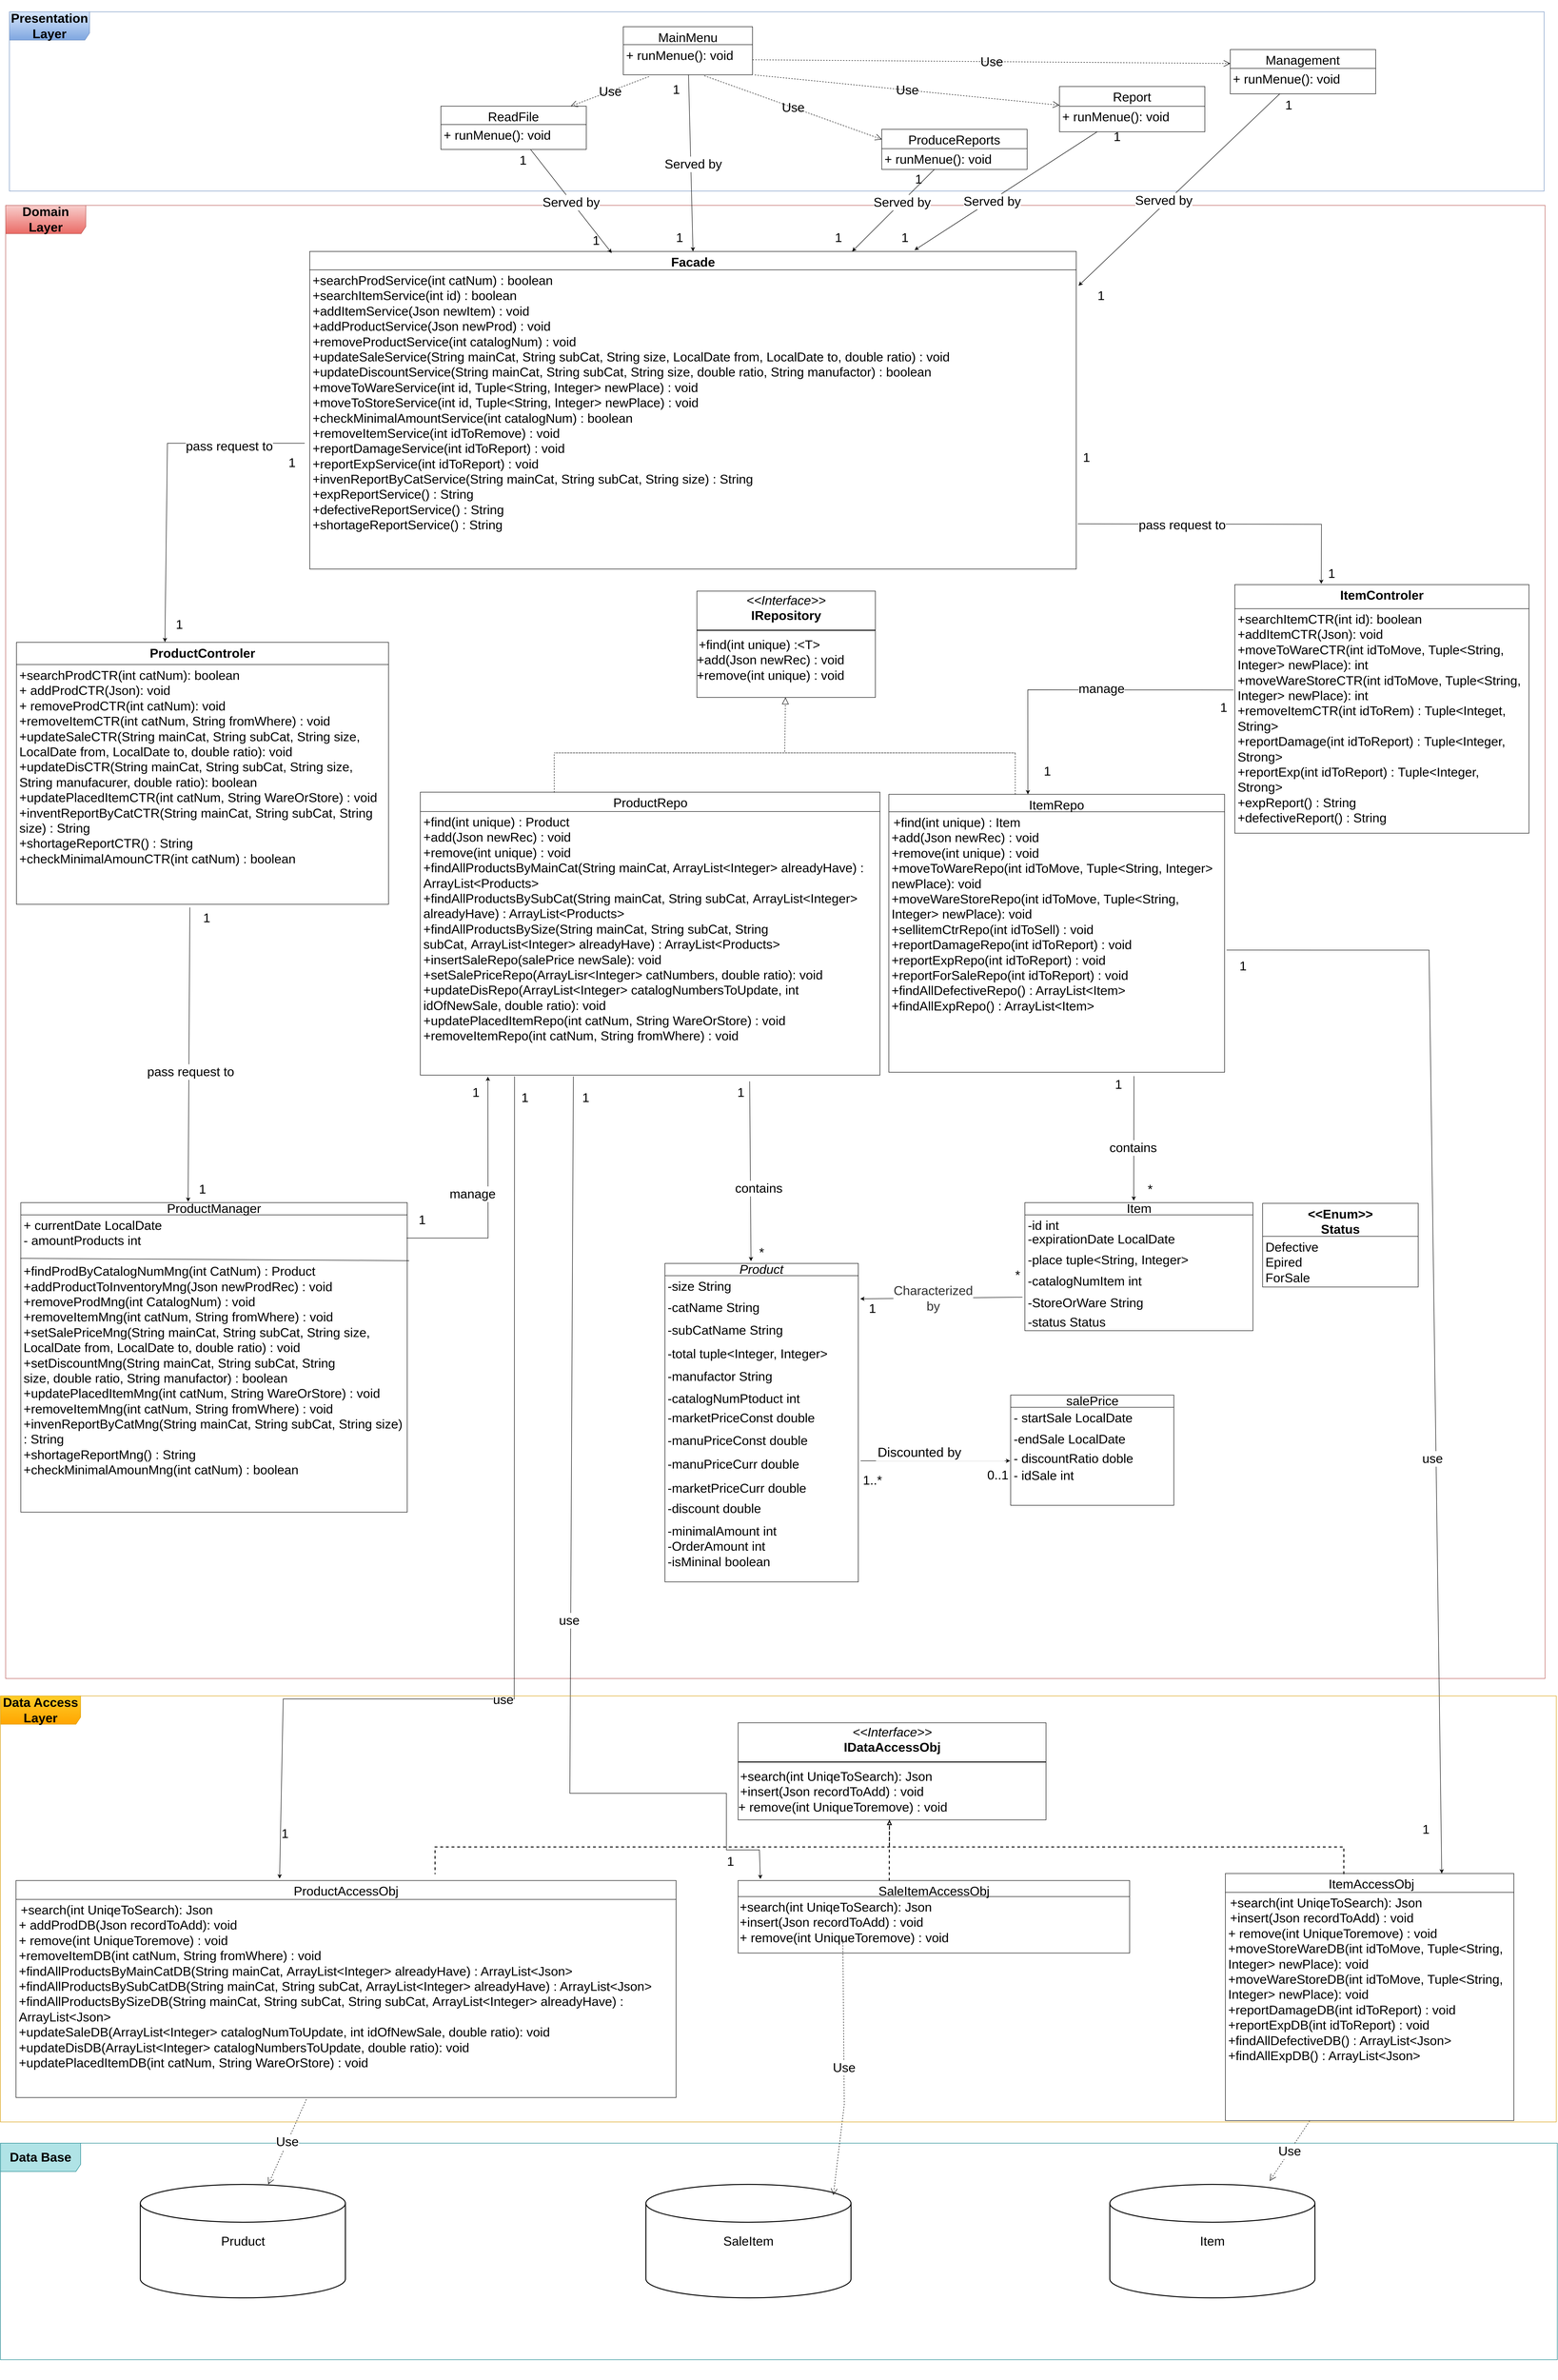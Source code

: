 <mxfile version="24.6.3" type="github">
  <diagram name="‫עמוד-1‬" id="6-sI_3TacXf2dTClTPc6">
    <mxGraphModel dx="1428" dy="732" grid="0" gridSize="10" guides="1" tooltips="1" connect="1" arrows="1" fold="1" page="0" pageScale="1" pageWidth="827" pageHeight="1169" math="0" shadow="0">
      <root>
        <mxCell id="0" />
        <mxCell id="1" parent="0" />
        <mxCell id="cN1uFZ9y5myFRb9wAvXN-307" value="" style="group;fontSize=27;fontFamily=Helvetica;" parent="1" vertex="1" connectable="0">
          <mxGeometry x="938" y="1137.33" width="3265" height="3122.67" as="geometry" />
        </mxCell>
        <mxCell id="cN1uFZ9y5myFRb9wAvXN-308" value="&lt;p style=&quot;margin: 4px 0px 0px; text-align: center; font-size: 27px;&quot;&gt;&lt;font style=&quot;font-size: 27px;&quot;&gt;&lt;i style=&quot;font-size: 27px;&quot;&gt;&amp;lt;&amp;lt;Interface&amp;gt;&amp;gt;&lt;/i&gt;&lt;br style=&quot;font-size: 27px;&quot;&gt;&lt;b style=&quot;font-size: 27px;&quot;&gt;IRepository&lt;/b&gt;&lt;/font&gt;&lt;/p&gt;&lt;hr style=&quot;border-style: solid; font-size: 27px;&quot;&gt;&lt;p style=&quot;margin: 0px 0px 0px 4px; font-size: 27px;&quot;&gt;&lt;/p&gt;&lt;h1 style=&quot;margin: 0px 0px 0px 4px; font-size: 27px;&quot;&gt;&lt;span style=&quot;font-weight: 400; font-size: 27px;&quot;&gt;+find(int unique) :&amp;lt;T&amp;gt;&lt;/span&gt;&lt;br style=&quot;font-size: 27px;&quot;&gt;&lt;/h1&gt;&lt;div style=&quot;font-size: 27px;&quot;&gt;&lt;font style=&quot;font-size: 27px;&quot;&gt;+add(&lt;/font&gt;&lt;span style=&quot;background-color: initial; font-size: 27px;&quot;&gt;Json newRec) : void&lt;/span&gt;&lt;/div&gt;&lt;div style=&quot;font-size: 27px;&quot;&gt;&lt;span style=&quot;background-color: initial; font-size: 27px;&quot;&gt;+remove(int unique) : void&lt;/span&gt;&lt;/div&gt;" style="verticalAlign=top;align=left;overflow=fill;html=1;whiteSpace=wrap;hachureGap=4;fontFamily=Helvetica;labelBackgroundColor=none;fontSize=27;" parent="cN1uFZ9y5myFRb9wAvXN-307" vertex="1">
          <mxGeometry x="1466.131" y="817.689" width="378.553" height="225.347" as="geometry" />
        </mxCell>
        <mxCell id="cN1uFZ9y5myFRb9wAvXN-309" value="" style="endArrow=block;dashed=1;endFill=0;endSize=12;html=1;rounded=0;hachureGap=4;fontFamily=Helvetica;labelBackgroundColor=none;fontColor=default;fontSize=27;" parent="cN1uFZ9y5myFRb9wAvXN-307" target="cN1uFZ9y5myFRb9wAvXN-308" edge="1">
          <mxGeometry width="160" relative="1" as="geometry">
            <mxPoint x="1668.156" y="1160.709" as="sourcePoint" />
            <mxPoint x="1652.654" y="1056.184" as="targetPoint" />
            <Array as="points">
              <mxPoint x="1163.421" y="1160.709" />
              <mxPoint x="1794.339" y="1160.709" />
              <mxPoint x="2141.344" y="1160.709" />
              <mxPoint x="1936.296" y="1160.709" />
              <mxPoint x="1652.383" y="1160.709" />
            </Array>
          </mxGeometry>
        </mxCell>
        <mxCell id="cN1uFZ9y5myFRb9wAvXN-310" value="&lt;span style=&quot;font-size: 27px; font-weight: 400;&quot;&gt;ProductRepo&lt;/span&gt;" style="swimlane;fontStyle=1;align=center;verticalAlign=top;childLayout=stackLayout;horizontal=1;startSize=41;horizontalStack=0;resizeParent=1;resizeParentMax=0;resizeLast=0;collapsible=1;marginBottom=0;whiteSpace=wrap;html=1;hachureGap=4;fontFamily=Helvetica;labelBackgroundColor=none;fontSize=27;" parent="cN1uFZ9y5myFRb9wAvXN-307" vertex="1">
          <mxGeometry x="879.508" y="1243.946" width="974.862" height="599.678" as="geometry" />
        </mxCell>
        <mxCell id="cN1uFZ9y5myFRb9wAvXN-311" value="&lt;div style=&quot;font-size: 27px;&quot;&gt;&lt;div style=&quot;font-size: 27px;&quot;&gt;&lt;span style=&quot;background-color: initial; font-size: 27px;&quot;&gt;+find(int unique) : Product&lt;/span&gt;&lt;/div&gt;&lt;div style=&quot;font-size: 27px;&quot;&gt;&lt;font style=&quot;background-color: initial; font-size: 27px;&quot;&gt;+add(&lt;/font&gt;&lt;span style=&quot;background-color: initial; font-size: 27px;&quot;&gt;Json newRec) : void&lt;/span&gt;&lt;/div&gt;&lt;div style=&quot;font-size: 27px;&quot;&gt;+remove(int unique) : void&lt;/div&gt;&lt;div style=&quot;font-size: 27px;&quot;&gt;&lt;span style=&quot;background-color: initial; font-size: 27px;&quot;&gt;+findAllProductsByMainCat(String mainCat, ArrayList&amp;lt;Integer&amp;gt; alreadyHave) : ArrayList&amp;lt;Products&amp;gt;&lt;/span&gt;&lt;/div&gt;&lt;div style=&quot;font-size: 27px;&quot;&gt;&lt;div style=&quot;font-size: 27px;&quot;&gt;&lt;span style=&quot;background-color: initial; font-size: 27px;&quot;&gt;+findAllProductsBySubCat(&lt;/span&gt;&lt;span style=&quot;background-color: initial; font-size: 27px;&quot;&gt;String mainCat,&amp;nbsp;&lt;/span&gt;&lt;span style=&quot;background-color: initial; font-size: 27px;&quot;&gt;String subCat,&amp;nbsp;&lt;/span&gt;&lt;span style=&quot;background-color: initial; font-size: 27px;&quot;&gt;ArrayList&amp;lt;Integer&amp;gt; alreadyHave&lt;/span&gt;&lt;span style=&quot;background-color: initial; font-size: 27px;&quot;&gt;) : ArrayList&amp;lt;Products&amp;gt;&lt;/span&gt;&lt;/div&gt;&lt;div style=&quot;font-size: 27px;&quot;&gt;&lt;div style=&quot;font-size: 27px;&quot;&gt;&lt;span style=&quot;background-color: initial; font-size: 27px;&quot;&gt;+findAllProductsBySize(&lt;/span&gt;&lt;span style=&quot;background-color: initial; font-size: 27px;&quot;&gt;String mainCat,&amp;nbsp;&lt;/span&gt;&lt;span style=&quot;background-color: initial; font-size: 27px;&quot;&gt;String subCat,&amp;nbsp;&lt;/span&gt;&lt;span style=&quot;background-color: initial; font-size: 27px;&quot;&gt;String subCat,&amp;nbsp;&lt;/span&gt;&lt;span style=&quot;background-color: initial; font-size: 27px;&quot;&gt;ArrayList&amp;lt;Integer&amp;gt; alreadyHave&lt;/span&gt;&lt;span style=&quot;background-color: initial; font-size: 27px;&quot;&gt;) : ArrayList&amp;lt;Products&amp;gt;&lt;/span&gt;&lt;/div&gt;&lt;/div&gt;&lt;div style=&quot;font-size: 27px;&quot;&gt;&lt;span style=&quot;background-color: initial; font-size: 27px;&quot;&gt;+insertSaleRepo(salePrice newSale&lt;/span&gt;&lt;span style=&quot;background-color: initial; font-size: 27px;&quot;&gt;): void&lt;/span&gt;&lt;/div&gt;&lt;div style=&quot;font-size: 27px;&quot;&gt;&lt;span style=&quot;background-color: initial; font-size: 27px;&quot;&gt;+setSalePriceRepo(ArrayLisr&amp;lt;Integer&amp;gt; catNumbers, double ratio): void&lt;/span&gt;&lt;/div&gt;&lt;/div&gt;&lt;/div&gt;&lt;div style=&quot;font-size: 27px;&quot;&gt;&lt;font style=&quot;font-size: 27px;&quot;&gt;+updateDisRepo(&lt;/font&gt;&lt;span style=&quot;background-color: initial; font-size: 27px;&quot;&gt;ArrayList&amp;lt;Integer&amp;gt; catalogNumbersToUpdate, int idOfNewSale, double ratio): void&lt;/span&gt;&lt;/div&gt;&lt;div style=&quot;font-size: 27px;&quot;&gt;&lt;div style=&quot;font-size: 27px;&quot;&gt;+updatePlacedItemRepo(int catNum, String WareOrStore) : void&lt;br style=&quot;font-size: 27px;&quot;&gt;&lt;/div&gt;&lt;div style=&quot;font-size: 27px;&quot;&gt;&lt;div style=&quot;font-size: 27px;&quot;&gt;+removeItemRepo(int catNum, String fromWhere) : void&lt;/div&gt;&lt;div style=&quot;font-size: 27px;&quot;&gt;&lt;br style=&quot;font-size: 27px;&quot;&gt;&lt;/div&gt;&lt;/div&gt;&lt;/div&gt;" style="text;strokeColor=none;fillColor=none;align=left;verticalAlign=top;spacingLeft=4;spacingRight=4;overflow=hidden;rotatable=0;points=[[0,0.5],[1,0.5]];portConstraint=eastwest;whiteSpace=wrap;html=1;fontFamily=Helvetica;labelBackgroundColor=none;fontSize=27;" parent="cN1uFZ9y5myFRb9wAvXN-310" vertex="1">
          <mxGeometry y="41" width="974.862" height="558.678" as="geometry" />
        </mxCell>
        <mxCell id="cN1uFZ9y5myFRb9wAvXN-312" value="" style="edgeStyle=none;orthogonalLoop=1;jettySize=auto;html=1;rounded=0;dashed=1;startArrow=none;startFill=0;endArrow=none;endFill=0;fontSize=27;fontFamily=Helvetica;" parent="cN1uFZ9y5myFRb9wAvXN-307" edge="1">
          <mxGeometry width="80" relative="1" as="geometry">
            <mxPoint x="1163.546" y="1244.678" as="sourcePoint" />
            <mxPoint x="1163.421" y="1160.709" as="targetPoint" />
            <Array as="points" />
          </mxGeometry>
        </mxCell>
        <mxCell id="cN1uFZ9y5myFRb9wAvXN-313" value="&lt;font style=&quot;font-size: 27px;&quot;&gt;&lt;span style=&quot;font-size: 27px; font-weight: 400;&quot;&gt;ItemRepo&lt;/span&gt;&lt;/font&gt;" style="swimlane;fontStyle=1;align=center;verticalAlign=top;childLayout=stackLayout;horizontal=1;startSize=37;horizontalStack=0;resizeParent=1;resizeParentMax=0;resizeLast=0;collapsible=1;marginBottom=0;whiteSpace=wrap;html=1;hachureGap=4;fontFamily=Helvetica;labelBackgroundColor=none;fontSize=27;" parent="cN1uFZ9y5myFRb9wAvXN-307" vertex="1">
          <mxGeometry x="1873.205" y="1248.424" width="712.124" height="589.092" as="geometry" />
        </mxCell>
        <mxCell id="cN1uFZ9y5myFRb9wAvXN-314" value="&lt;div style=&quot;font-size: 27px;&quot;&gt;&lt;h1 style=&quot;margin: 0px 0px 0px 4px; font-size: 27px;&quot;&gt;&lt;span style=&quot;font-weight: 400; font-size: 27px;&quot;&gt;+find(int unique) : Item&lt;/span&gt;&lt;/h1&gt;&lt;div style=&quot;font-size: 27px;&quot;&gt;&lt;font style=&quot;background-color: initial; font-size: 27px;&quot;&gt;+add(&lt;/font&gt;&lt;span style=&quot;background-color: initial; font-size: 27px;&quot;&gt;Json newRec) : void&lt;/span&gt;&lt;/div&gt;&lt;div style=&quot;font-size: 27px;&quot;&gt;+remove(int unique) : void&lt;/div&gt;&lt;div style=&quot;font-size: 27px;&quot;&gt;&lt;span style=&quot;background-color: initial; font-size: 27px;&quot;&gt;+moveToWareRepo(int idToMove, Tuple&amp;lt;String, Integer&amp;gt; newPlace): void&lt;/span&gt;&lt;br style=&quot;font-size: 27px;&quot;&gt;&lt;/div&gt;&lt;div style=&quot;font-size: 27px;&quot;&gt;&lt;span style=&quot;font-size: 27px;&quot;&gt;+moveWare&lt;/span&gt;&lt;span style=&quot;background-color: initial; font-size: 27px;&quot;&gt;Store&lt;/span&gt;&lt;span style=&quot;background-color: initial; font-size: 27px;&quot;&gt;Repo(int idToMove, Tuple&amp;lt;String, Integer&amp;gt; newPlace): void&lt;/span&gt;&lt;/div&gt;&lt;div style=&quot;font-size: 27px;&quot;&gt;&lt;span style=&quot;background-color: initial; font-size: 27px;&quot;&gt;+sellitemCtrRepo(int idToSell) : void&lt;/span&gt;&lt;/div&gt;&lt;div style=&quot;font-size: 27px;&quot;&gt;&lt;div style=&quot;font-size: 27px;&quot;&gt;&lt;span style=&quot;background-color: initial; font-size: 27px;&quot;&gt;+reportDamageRepo(int idToReport) : void&lt;/span&gt;&lt;/div&gt;&lt;div style=&quot;font-size: 27px;&quot;&gt;&lt;span style=&quot;background-color: initial; font-size: 27px;&quot;&gt;+reportExpRepo(int idToReport) : void&lt;/span&gt;&lt;/div&gt;&lt;div style=&quot;font-size: 27px;&quot;&gt;&lt;div&gt;&lt;span style=&quot;background-color: initial;&quot;&gt;+reportForSaleRepo(int idToReport) : void&lt;/span&gt;&lt;/div&gt;&lt;/div&gt;&lt;/div&gt;&lt;div style=&quot;font-size: 27px;&quot;&gt;&lt;font style=&quot;font-size: 27px;&quot;&gt;+findAllDefectiveRepo() : ArrayList&amp;lt;Item&amp;gt;&lt;/font&gt;&lt;/div&gt;&lt;div style=&quot;font-size: 27px;&quot;&gt;&lt;span style=&quot;background-color: initial; font-size: 27px;&quot;&gt;+findAllExpRepo() : ArrayList&amp;lt;Item&amp;gt;&lt;/span&gt;&lt;/div&gt;&lt;div style=&quot;font-size: 27px;&quot;&gt;&lt;br style=&quot;font-size: 27px;&quot;&gt;&lt;/div&gt;&lt;/div&gt;" style="text;strokeColor=none;fillColor=none;align=left;verticalAlign=top;spacingLeft=4;spacingRight=4;overflow=hidden;rotatable=0;points=[[0,0.5],[1,0.5]];portConstraint=eastwest;whiteSpace=wrap;html=1;fontFamily=Helvetica;labelBackgroundColor=none;fontSize=27;" parent="cN1uFZ9y5myFRb9wAvXN-313" vertex="1">
          <mxGeometry y="37" width="712.124" height="552.092" as="geometry" />
        </mxCell>
        <mxCell id="cN1uFZ9y5myFRb9wAvXN-315" style="edgeStyle=none;rounded=0;orthogonalLoop=1;jettySize=auto;html=1;fontSize=27;entryX=0.433;entryY=-0.003;entryDx=0;entryDy=0;entryPerimeter=0;fontFamily=Helvetica;exitX=0.466;exitY=1.013;exitDx=0;exitDy=0;exitPerimeter=0;" parent="cN1uFZ9y5myFRb9wAvXN-307" source="cN1uFZ9y5myFRb9wAvXN-318" target="cN1uFZ9y5myFRb9wAvXN-330" edge="1">
          <mxGeometry relative="1" as="geometry">
            <mxPoint x="514.489" y="1790.283" as="targetPoint" />
            <Array as="points" />
            <mxPoint x="395.127" y="1492.735" as="sourcePoint" />
          </mxGeometry>
        </mxCell>
        <mxCell id="cN1uFZ9y5myFRb9wAvXN-316" value="&lt;font style=&quot;font-size: 27px;&quot;&gt;pass request to&lt;/font&gt;" style="edgeLabel;html=1;align=center;verticalAlign=middle;resizable=0;points=[];fontSize=27;fontFamily=Helvetica;" parent="cN1uFZ9y5myFRb9wAvXN-315" vertex="1" connectable="0">
          <mxGeometry x="0.116" y="3" relative="1" as="geometry">
            <mxPoint as="offset" />
          </mxGeometry>
        </mxCell>
        <mxCell id="cN1uFZ9y5myFRb9wAvXN-317" value="ProductControler" style="swimlane;fontStyle=1;align=center;verticalAlign=top;childLayout=stackLayout;horizontal=1;startSize=47;horizontalStack=0;resizeParent=1;resizeParentMax=0;resizeLast=0;collapsible=1;marginBottom=0;whiteSpace=wrap;html=1;fontSize=27;fontFamily=Helvetica;" parent="cN1uFZ9y5myFRb9wAvXN-307" vertex="1">
          <mxGeometry x="22.917" y="926.328" width="789.173" height="555.188" as="geometry" />
        </mxCell>
        <mxCell id="cN1uFZ9y5myFRb9wAvXN-318" value="&lt;div style=&quot;font-size: 27px;&quot;&gt;&lt;font style=&quot;font-size: 27px;&quot;&gt;+searchProdCTR(int catNum): boolean&lt;/font&gt;&lt;/div&gt;&lt;div style=&quot;font-size: 27px;&quot;&gt;&lt;span style=&quot;background-color: initial; font-size: 27px;&quot;&gt;+ addProdCTR(Json): void&lt;/span&gt;&lt;br style=&quot;font-size: 27px;&quot;&gt;&lt;/div&gt;&lt;div style=&quot;font-size: 27px;&quot;&gt;&lt;span style=&quot;background-color: initial; font-size: 27px;&quot;&gt;+ removeProdCTR(int catNum): void&lt;/span&gt;&lt;br style=&quot;font-size: 27px;&quot;&gt;&lt;/div&gt;&lt;div style=&quot;font-size: 27px;&quot;&gt;+removeItemCTR(int catNum, String fromWhere) : void&lt;/div&gt;&lt;div style=&quot;font-size: 27px;&quot;&gt;&lt;span style=&quot;background-color: initial; font-size: 27px;&quot;&gt;+updateSaleCTR(String mainCat, String subCat, String size, LocalDate from, LocalDate to, double ratio): void&lt;/span&gt;&lt;/div&gt;&lt;div style=&quot;font-size: 27px;&quot;&gt;&lt;font style=&quot;background-color: initial; font-size: 27px;&quot;&gt;&lt;span style=&quot;background-color: initial; font-size: 27px;&quot;&gt;+updateDisCTR(&lt;/span&gt;&lt;/font&gt;&lt;span style=&quot;background-color: initial; font-size: 27px;&quot;&gt;String mainCat, String subCat, String size, String manufacurer, double ratio): boolean&lt;/span&gt;&lt;br style=&quot;font-size: 27px;&quot;&gt;&lt;/div&gt;&lt;div style=&quot;font-size: 27px;&quot;&gt;&lt;span style=&quot;background-color: initial; font-size: 27px;&quot;&gt;+updatePlacedItemCTR(int catNum, String WareOrStore) : void&lt;/span&gt;&lt;/div&gt;&lt;div style=&quot;font-size: 27px;&quot;&gt;&lt;span style=&quot;background-color: initial; font-size: 27px;&quot;&gt;+inventReportByCatCTR(&lt;/span&gt;&lt;span style=&quot;background-color: initial; font-size: 27px;&quot;&gt;String mainCat, String subCat, String size) : String&lt;/span&gt;&lt;/div&gt;&lt;div style=&quot;font-size: 27px;&quot;&gt;&lt;div&gt;&lt;span style=&quot;background-color: initial;&quot;&gt;+shortageReportCTR(&lt;/span&gt;&lt;span style=&quot;background-color: initial;&quot;&gt;) : String&lt;/span&gt;&lt;/div&gt;&lt;/div&gt;&lt;div style=&quot;font-size: 27px;&quot;&gt;&lt;div&gt;&lt;span style=&quot;background-color: initial;&quot;&gt;+checkMinimalAmoun&lt;/span&gt;&lt;span style=&quot;background-color: initial;&quot;&gt;CTR&lt;/span&gt;&lt;span style=&quot;background-color: initial;&quot;&gt;(int catNum) : boolean&lt;/span&gt;&lt;/div&gt;&lt;/div&gt;" style="text;strokeColor=none;fillColor=none;align=left;verticalAlign=top;spacingLeft=4;spacingRight=4;overflow=hidden;rotatable=0;points=[[0,0.5],[1,0.5]];portConstraint=eastwest;whiteSpace=wrap;html=1;fontSize=27;fontFamily=Helvetica;" parent="cN1uFZ9y5myFRb9wAvXN-317" vertex="1">
          <mxGeometry y="47" width="789.173" height="508.188" as="geometry" />
        </mxCell>
        <mxCell id="cN1uFZ9y5myFRb9wAvXN-319" value="ItemControler" style="swimlane;fontStyle=1;align=center;verticalAlign=top;childLayout=stackLayout;horizontal=1;startSize=51;horizontalStack=0;resizeParent=1;resizeParentMax=0;resizeLast=0;collapsible=1;marginBottom=0;whiteSpace=wrap;html=1;fontSize=27;fontFamily=Helvetica;" parent="cN1uFZ9y5myFRb9wAvXN-307" vertex="1">
          <mxGeometry x="2606.961" y="803.886" width="623.98" height="527" as="geometry" />
        </mxCell>
        <mxCell id="cN1uFZ9y5myFRb9wAvXN-320" value="&lt;div style=&quot;font-size: 27px;&quot;&gt;+searchItemCTR(int id): boolean&lt;/div&gt;+addItemCTR(Json): void&lt;div style=&quot;&quot;&gt;&lt;div style=&quot;font-size: 27px;&quot;&gt;+moveToWareCTR(int idToMove, Tuple&amp;lt;String, Integer&amp;gt; newPlace): int&lt;/div&gt;&lt;div style=&quot;font-size: 27px;&quot;&gt;+&lt;span style=&quot;background-color: initial; font-size: 27px;&quot;&gt;moveWare&lt;/span&gt;&lt;span style=&quot;background-color: initial; font-size: 27px;&quot;&gt;Store&lt;/span&gt;&lt;span style=&quot;background-color: initial; font-size: 27px;&quot;&gt;CTR(int idToMove, Tuple&amp;lt;String, Integer&amp;gt; newPlace): int&lt;/span&gt;&lt;/div&gt;&lt;div style=&quot;&quot;&gt;&lt;div style=&quot;&quot;&gt;&lt;div style=&quot;font-size: 27px;&quot;&gt;&lt;span style=&quot;background-color: initial; font-size: 27px;&quot;&gt;+removeItemCTR(int idToRem) : Tuple&amp;lt;Integet, String&amp;gt;&lt;/span&gt;&lt;/div&gt;&lt;div style=&quot;&quot;&gt;&lt;span style=&quot;font-size: 27px; background-color: initial;&quot;&gt;+reportDamage(int idToReport) :&amp;nbsp;&lt;/span&gt;&lt;span style=&quot;background-color: initial;&quot;&gt;Tuple&amp;lt;Integer, Strong&amp;gt;&lt;/span&gt;&lt;br style=&quot;font-size: 27px;&quot;&gt;&lt;/div&gt;&lt;div style=&quot;&quot;&gt;&lt;div style=&quot;&quot;&gt;&lt;div style=&quot;&quot;&gt;&lt;span style=&quot;font-size: 27px; background-color: initial;&quot;&gt;+reportExp(int idToReport) :&amp;nbsp;&lt;/span&gt;&lt;span style=&quot;background-color: initial;&quot;&gt;Tuple&amp;lt;Integer, Strong&amp;gt;&lt;/span&gt;&lt;/div&gt;&lt;/div&gt;&lt;/div&gt;&lt;/div&gt;&lt;/div&gt;&lt;div style=&quot;font-size: 27px;&quot;&gt;&lt;span style=&quot;font-size: 27px; background-color: initial;&quot;&gt;+expReport() : String&lt;/span&gt;&lt;/div&gt;&lt;div style=&quot;font-size: 27px;&quot;&gt;&lt;span style=&quot;font-size: 27px;&quot;&gt;+defectiveReport() : String&lt;/span&gt;&lt;span style=&quot;font-size: 27px; background-color: initial;&quot;&gt;&lt;br style=&quot;font-size: 27px;&quot;&gt;&lt;/span&gt;&lt;/div&gt;&lt;/div&gt;" style="text;strokeColor=none;fillColor=none;align=left;verticalAlign=top;spacingLeft=4;spacingRight=4;overflow=hidden;rotatable=0;points=[[0,0.5],[1,0.5]];portConstraint=eastwest;whiteSpace=wrap;html=1;fontSize=27;fontFamily=Helvetica;" parent="cN1uFZ9y5myFRb9wAvXN-319" vertex="1">
          <mxGeometry y="51" width="623.98" height="476" as="geometry" />
        </mxCell>
        <mxCell id="cN1uFZ9y5myFRb9wAvXN-321" style="edgeStyle=none;rounded=0;orthogonalLoop=1;jettySize=auto;html=1;fontSize=27;fontFamily=Helvetica;" parent="cN1uFZ9y5myFRb9wAvXN-307" edge="1">
          <mxGeometry relative="1" as="geometry">
            <mxPoint x="2604.059" y="1027.281" as="sourcePoint" />
            <mxPoint x="2168.158" y="1248.425" as="targetPoint" />
            <Array as="points">
              <mxPoint x="2168.002" y="1026.94" />
            </Array>
          </mxGeometry>
        </mxCell>
        <mxCell id="cN1uFZ9y5myFRb9wAvXN-322" value="&lt;font style=&quot;font-size: 27px;&quot;&gt;manage&lt;/font&gt;" style="edgeLabel;html=1;align=center;verticalAlign=middle;resizable=0;points=[];fontSize=27;fontFamily=Helvetica;" parent="cN1uFZ9y5myFRb9wAvXN-321" vertex="1" connectable="0">
          <mxGeometry x="-0.148" y="-3" relative="1" as="geometry">
            <mxPoint as="offset" />
          </mxGeometry>
        </mxCell>
        <mxCell id="cN1uFZ9y5myFRb9wAvXN-323" value="&lt;h2 style=&quot;font-size: 27px;&quot;&gt;Domain Layer&lt;/h2&gt;" style="shape=umlFrame;whiteSpace=wrap;html=1;pointerEvents=0;width=170;height=60;fontFamily=Helvetica;labelBackgroundColor=none;fillColor=#f8cecc;strokeColor=#b85450;fontSize=27;gradientColor=#ea6b66;" parent="cN1uFZ9y5myFRb9wAvXN-307" vertex="1">
          <mxGeometry width="3265" height="3122.67" as="geometry" />
        </mxCell>
        <mxCell id="cN1uFZ9y5myFRb9wAvXN-324" value="" style="edgeStyle=none;orthogonalLoop=1;jettySize=auto;html=1;rounded=0;dashed=1;startArrow=none;startFill=0;endArrow=none;endFill=0;fontSize=27;fontFamily=Helvetica;" parent="cN1uFZ9y5myFRb9wAvXN-307" edge="1">
          <mxGeometry width="80" relative="1" as="geometry">
            <mxPoint x="2141.344" y="1248.425" as="sourcePoint" />
            <mxPoint x="2141.344" y="1160.709" as="targetPoint" />
            <Array as="points" />
          </mxGeometry>
        </mxCell>
        <mxCell id="cN1uFZ9y5myFRb9wAvXN-325" value="salePrice" style="swimlane;fontStyle=0;childLayout=stackLayout;horizontal=1;startSize=26;fillColor=none;horizontalStack=0;resizeParent=1;resizeParentMax=0;resizeLast=0;collapsible=1;marginBottom=0;whiteSpace=wrap;html=1;fontSize=27;fontFamily=Helvetica;" parent="cN1uFZ9y5myFRb9wAvXN-307" vertex="1">
          <mxGeometry x="2131.612" y="2521.745" width="346.06" height="233.847" as="geometry" />
        </mxCell>
        <mxCell id="cN1uFZ9y5myFRb9wAvXN-326" value="- startSale LocalDate" style="text;strokeColor=none;fillColor=none;align=left;verticalAlign=top;spacingLeft=4;spacingRight=4;overflow=hidden;rotatable=0;points=[[0,0.5],[1,0.5]];portConstraint=eastwest;whiteSpace=wrap;html=1;fontSize=27;fontFamily=Helvetica;" parent="cN1uFZ9y5myFRb9wAvXN-325" vertex="1">
          <mxGeometry y="26" width="346.06" height="45" as="geometry" />
        </mxCell>
        <mxCell id="cN1uFZ9y5myFRb9wAvXN-327" value="-endSale LocalDate" style="text;strokeColor=none;fillColor=none;align=left;verticalAlign=top;spacingLeft=4;spacingRight=4;overflow=hidden;rotatable=0;points=[[0,0.5],[1,0.5]];portConstraint=eastwest;whiteSpace=wrap;html=1;fontSize=27;fontFamily=Helvetica;" parent="cN1uFZ9y5myFRb9wAvXN-325" vertex="1">
          <mxGeometry y="71" width="346.06" height="41" as="geometry" />
        </mxCell>
        <mxCell id="cN1uFZ9y5myFRb9wAvXN-328" value="- discountRatio doble" style="text;strokeColor=none;fillColor=none;align=left;verticalAlign=top;spacingLeft=4;spacingRight=4;overflow=hidden;rotatable=0;points=[[0,0.5],[1,0.5]];portConstraint=eastwest;whiteSpace=wrap;html=1;fontSize=27;fontFamily=Helvetica;" parent="cN1uFZ9y5myFRb9wAvXN-325" vertex="1">
          <mxGeometry y="112" width="346.06" height="36" as="geometry" />
        </mxCell>
        <mxCell id="cN1uFZ9y5myFRb9wAvXN-329" value="- idSale int" style="text;strokeColor=none;fillColor=none;align=left;verticalAlign=top;spacingLeft=4;spacingRight=4;overflow=hidden;rotatable=0;points=[[0,0.5],[1,0.5]];portConstraint=eastwest;whiteSpace=wrap;html=1;fontSize=27;fontFamily=Helvetica;" parent="cN1uFZ9y5myFRb9wAvXN-325" vertex="1">
          <mxGeometry y="148" width="346.06" height="85.847" as="geometry" />
        </mxCell>
        <mxCell id="cN1uFZ9y5myFRb9wAvXN-330" value="&lt;div style=&quot;text-align: start;&quot;&gt;&lt;span style=&quot;background-color: initial;&quot;&gt;ProductManager&lt;/span&gt;&lt;/div&gt;" style="swimlane;fontStyle=0;childLayout=stackLayout;horizontal=1;startSize=26;fillColor=none;horizontalStack=0;resizeParent=1;resizeParentMax=0;resizeLast=0;collapsible=1;marginBottom=0;whiteSpace=wrap;html=1;fontSize=27;fontFamily=Helvetica;" parent="cN1uFZ9y5myFRb9wAvXN-307" vertex="1">
          <mxGeometry x="32.109" y="2113.972" width="819.609" height="656.022" as="geometry" />
        </mxCell>
        <mxCell id="cN1uFZ9y5myFRb9wAvXN-331" value="" style="endArrow=none;html=1;rounded=0;entryX=1.005;entryY=0.154;entryDx=0;entryDy=0;entryPerimeter=0;" parent="cN1uFZ9y5myFRb9wAvXN-330" target="cN1uFZ9y5myFRb9wAvXN-332" edge="1">
          <mxGeometry width="50" height="50" relative="1" as="geometry">
            <mxPoint x="-0.915" y="118.039" as="sourcePoint" />
            <mxPoint x="945.311" y="332.656" as="targetPoint" />
          </mxGeometry>
        </mxCell>
        <mxCell id="cN1uFZ9y5myFRb9wAvXN-332" value="+ currentDate LocalDate&lt;div style=&quot;font-size: 27px;&quot;&gt;- amountProducts int&lt;div style=&quot;font-size: 27px;&quot;&gt;&lt;br&gt;&lt;/div&gt;&lt;div style=&quot;font-size: 27px;&quot;&gt;+findProdByCatalogNumMng(int CatNum) : Product&lt;/div&gt;&lt;div style=&quot;font-size: 27px;&quot;&gt;+addProductToInventory&lt;span style=&quot;background-color: initial;&quot;&gt;Mng&lt;/span&gt;&lt;span style=&quot;background-color: initial;&quot;&gt;(Json newProdRec) : void&lt;/span&gt;&lt;/div&gt;&lt;div style=&quot;font-size: 27px;&quot;&gt;+removeProd&lt;span style=&quot;background-color: initial;&quot;&gt;Mng&lt;/span&gt;&lt;span style=&quot;background-color: initial;&quot;&gt;(int CatalogNum) : void&lt;/span&gt;&lt;/div&gt;&lt;div style=&quot;font-size: 27px;&quot;&gt;&lt;span style=&quot;background-color: initial; font-size: 27px;&quot;&gt;+removeItem&lt;/span&gt;Mng&lt;span style=&quot;background-color: initial; font-size: 27px;&quot;&gt;(int catNum, String fromWhere) : void&lt;/span&gt;&lt;/div&gt;&lt;div style=&quot;font-size: 27px;&quot;&gt;&lt;span style=&quot;background-color: initial;&quot;&gt;+setSalePrice&lt;/span&gt;Mng&lt;span style=&quot;background-color: initial;&quot;&gt;(&lt;/span&gt;&lt;span style=&quot;background-color: initial;&quot;&gt;String mainCat, String subCat, String size, LocalDate from, LocalDate to, double ratio) : void&lt;/span&gt;&lt;br&gt;&lt;/div&gt;&lt;div style=&quot;font-size: 27px;&quot;&gt;+setDiscount&lt;span style=&quot;background-color: initial;&quot;&gt;Mng&lt;/span&gt;&lt;span style=&quot;background-color: initial;&quot;&gt;(&lt;/span&gt;&lt;span style=&quot;background-color: initial;&quot;&gt;String mainCat, String subCat, String size,&amp;nbsp;&lt;/span&gt;&lt;span style=&quot;background-color: initial;&quot;&gt;double ratio, String manufactor) : boolean&lt;/span&gt;&lt;/div&gt;&lt;div style=&quot;font-size: 27px;&quot;&gt;+updatePlacedItem&lt;span style=&quot;background-color: initial;&quot;&gt;Mng&lt;/span&gt;&lt;span style=&quot;background-color: initial;&quot;&gt;(int catNum, String WareOrStore) : void&lt;/span&gt;&lt;/div&gt;&lt;div style=&quot;font-size: 27px;&quot;&gt;&lt;div style=&quot;font-size: 27px;&quot;&gt;+removeItemMng(int catNum, String fromWhere) : void&lt;/div&gt;&lt;div style=&quot;font-size: 27px;&quot;&gt;&lt;span style=&quot;background-color: initial; font-size: 27px;&quot;&gt;+invenReportByCat&lt;/span&gt;&lt;span style=&quot;background-color: initial;&quot;&gt;Mng&lt;/span&gt;&lt;span style=&quot;background-color: initial;&quot;&gt;(&lt;/span&gt;&lt;span style=&quot;background-color: initial;&quot;&gt;String mainCat, String subCat, String size) : String&lt;/span&gt;&lt;/div&gt;&lt;div style=&quot;font-size: 27px;&quot;&gt;&lt;div&gt;&lt;span style=&quot;background-color: initial;&quot;&gt;+shortageReportMng(&lt;/span&gt;&lt;span style=&quot;background-color: initial;&quot;&gt;) : String&lt;/span&gt;&lt;/div&gt;&lt;/div&gt;&lt;div style=&quot;font-size: 27px;&quot;&gt;&lt;span style=&quot;background-color: initial; font-size: 27px;&quot;&gt;+checkMinimalAmoun&lt;/span&gt;&lt;span style=&quot;background-color: initial;&quot;&gt;Mng&lt;/span&gt;&lt;span style=&quot;background-color: initial;&quot;&gt;(int catNum) : boolean&lt;/span&gt;&lt;/div&gt;&lt;div style=&quot;font-size: 27px;&quot;&gt;&lt;br style=&quot;font-size: 27px;&quot;&gt;&lt;/div&gt;&lt;/div&gt;&lt;/div&gt;" style="text;strokeColor=none;fillColor=none;align=left;verticalAlign=top;spacingLeft=4;spacingRight=4;overflow=hidden;rotatable=0;points=[[0,0.5],[1,0.5]];portConstraint=eastwest;whiteSpace=wrap;html=1;fontSize=27;fontFamily=Helvetica;" parent="cN1uFZ9y5myFRb9wAvXN-330" vertex="1">
          <mxGeometry y="26" width="819.609" height="630.022" as="geometry" />
        </mxCell>
        <mxCell id="cN1uFZ9y5myFRb9wAvXN-333" value="Facade" style="swimlane;fontStyle=1;align=center;verticalAlign=top;childLayout=stackLayout;horizontal=1;startSize=39;horizontalStack=0;resizeParent=1;resizeParentMax=0;resizeLast=0;collapsible=1;marginBottom=0;whiteSpace=wrap;html=1;fontSize=27;fontFamily=Helvetica;" parent="cN1uFZ9y5myFRb9wAvXN-307" vertex="1">
          <mxGeometry x="644.941" y="97.672" width="1625.783" height="673.192" as="geometry" />
        </mxCell>
        <mxCell id="cN1uFZ9y5myFRb9wAvXN-334" value="&lt;div style=&quot;font-size: 27px;&quot;&gt;+searchProdService(int catNum) : boolean&lt;/div&gt;&lt;div style=&quot;font-size: 27px;&quot;&gt;+searchItemService&lt;span style=&quot;background-color: initial; font-size: 27px;&quot;&gt;(int id) : boolean&lt;/span&gt;&lt;/div&gt;&lt;div style=&quot;font-size: 27px;&quot;&gt;&lt;span style=&quot;background-color: initial; font-size: 27px;&quot;&gt;+addItem&lt;/span&gt;Service&lt;span style=&quot;background-color: initial; font-size: 27px;&quot;&gt;(Json newItem) : void&lt;/span&gt;&lt;/div&gt;&lt;div style=&quot;font-size: 27px;&quot;&gt;+addProductService&lt;span style=&quot;background-color: initial; font-size: 27px;&quot;&gt;(Json newProd) : void&lt;/span&gt;&lt;/div&gt;&lt;div style=&quot;font-size: 27px;&quot;&gt;&lt;div style=&quot;font-size: 27px;&quot;&gt;+removeProductService&lt;span style=&quot;background-color: initial; font-size: 27px;&quot;&gt;(int catalogNum) : void&lt;/span&gt;&lt;/div&gt;&lt;div style=&quot;font-size: 27px;&quot;&gt;&lt;span style=&quot;background-color: initial; font-size: 27px;&quot;&gt;+updateSaleService(&lt;/span&gt;&lt;span style=&quot;background-color: initial; font-size: 27px;&quot;&gt;String mainCat, String subCat, String size, LocalDate from, LocalDate to, double ratio) : void&lt;/span&gt;&lt;br style=&quot;font-size: 27px;&quot;&gt;&lt;/div&gt;&lt;div style=&quot;font-size: 27px;&quot;&gt;&lt;span style=&quot;background-color: initial; font-size: 27px;&quot;&gt;+updateDiscountService(&lt;/span&gt;&lt;span style=&quot;background-color: initial; font-size: 27px;&quot;&gt;String mainCat, String subCat, String size,&amp;nbsp;&lt;/span&gt;&lt;span style=&quot;background-color: initial; font-size: 27px;&quot;&gt;double ratio, String manufactor) : boolean&lt;/span&gt;&lt;/div&gt;&lt;div style=&quot;font-size: 27px;&quot;&gt;&lt;div style=&quot;font-size: 27px;&quot;&gt;&lt;span style=&quot;background-color: initial; font-size: 27px;&quot;&gt;+moveToWareService(int id, Tuple&amp;lt;String, Integer&amp;gt; newPlace) : void&lt;/span&gt;&lt;/div&gt;&lt;/div&gt;&lt;div style=&quot;font-size: 27px;&quot;&gt;&lt;div style=&quot;font-size: 27px;&quot;&gt;&lt;span style=&quot;background-color: initial; font-size: 27px;&quot;&gt;+moveToStoreService(int id, Tuple&amp;lt;String, Integer&amp;gt; newPlace) : void&lt;/span&gt;&lt;/div&gt;&lt;/div&gt;&lt;div style=&quot;font-size: 27px;&quot;&gt;&lt;span style=&quot;background-color: initial; font-size: 27px;&quot;&gt;+checkMinimalAmountService(int catalogNum) : boolean&lt;/span&gt;&lt;/div&gt;&lt;div style=&quot;font-size: 27px;&quot;&gt;&lt;div style=&quot;font-size: 27px;&quot;&gt;&lt;span style=&quot;background-color: initial; font-size: 27px;&quot;&gt;+removeItemService(int idToRemove) : void&lt;/span&gt;&lt;/div&gt;&lt;/div&gt;&lt;div style=&quot;font-size: 27px;&quot;&gt;&lt;span style=&quot;background-color: initial; font-size: 27px;&quot;&gt;+reportDamageService(int idToReport) : void&lt;/span&gt;&lt;/div&gt;&lt;div style=&quot;font-size: 27px;&quot;&gt;&lt;div style=&quot;font-size: 27px;&quot;&gt;&lt;span style=&quot;background-color: initial; font-size: 27px;&quot;&gt;+reportExpService(int idToReport) : void&lt;/span&gt;&lt;/div&gt;&lt;/div&gt;&lt;div style=&quot;font-size: 27px;&quot;&gt;&lt;span style=&quot;background-color: initial; font-size: 27px;&quot;&gt;+invenReportByCatService(&lt;/span&gt;&lt;span style=&quot;background-color: initial; font-size: 27px;&quot;&gt;String mainCat, String subCat, String size) : String&lt;/span&gt;&lt;span style=&quot;background-color: initial; font-size: 27px;&quot;&gt;&lt;br style=&quot;font-size: 27px;&quot;&gt;&lt;/span&gt;&lt;/div&gt;&lt;div style=&quot;font-size: 27px;&quot;&gt;&lt;span style=&quot;background-color: initial; font-size: 27px;&quot;&gt;+expReport&lt;/span&gt;Service&lt;span style=&quot;background-color: initial; font-size: 27px;&quot;&gt;() : String&lt;/span&gt;&lt;/div&gt;&lt;div style=&quot;font-size: 27px;&quot;&gt;+defectiveReportService() : String&lt;span style=&quot;background-color: initial; font-size: 27px;&quot;&gt;&lt;br style=&quot;font-size: 27px;&quot;&gt;&lt;/span&gt;&lt;/div&gt;&lt;div style=&quot;font-size: 27px;&quot;&gt;&lt;div&gt;+shortageReportService() : String&lt;span style=&quot;background-color: initial;&quot;&gt;&lt;br&gt;&lt;/span&gt;&lt;/div&gt;&lt;div&gt;&lt;br&gt;&lt;/div&gt;&lt;/div&gt;&lt;div style=&quot;font-size: 27px;&quot;&gt;&lt;br&gt;&lt;/div&gt;&lt;/div&gt;" style="text;strokeColor=none;fillColor=none;align=left;verticalAlign=top;spacingLeft=4;spacingRight=4;overflow=hidden;rotatable=0;points=[[0,0.5],[1,0.5]];portConstraint=eastwest;whiteSpace=wrap;html=1;fontSize=27;fontFamily=Helvetica;" parent="cN1uFZ9y5myFRb9wAvXN-333" vertex="1">
          <mxGeometry y="39" width="1625.783" height="634.192" as="geometry" />
        </mxCell>
        <mxCell id="cN1uFZ9y5myFRb9wAvXN-335" style="edgeStyle=none;rounded=0;orthogonalLoop=1;jettySize=auto;html=1;entryX=0.399;entryY=-0.001;entryDx=0;entryDy=0;entryPerimeter=0;fontSize=27;fontFamily=Helvetica;" parent="cN1uFZ9y5myFRb9wAvXN-307" target="cN1uFZ9y5myFRb9wAvXN-317" edge="1">
          <mxGeometry relative="1" as="geometry">
            <mxPoint x="634.283" y="504.349" as="sourcePoint" />
            <Array as="points">
              <mxPoint x="343.137" y="504.349" />
            </Array>
          </mxGeometry>
        </mxCell>
        <mxCell id="cN1uFZ9y5myFRb9wAvXN-336" value="&lt;span style=&quot;font-size: 27px;&quot;&gt;pass request to&lt;/span&gt;" style="edgeLabel;html=1;align=center;verticalAlign=middle;resizable=0;points=[];fontSize=27;fontFamily=Helvetica;" parent="cN1uFZ9y5myFRb9wAvXN-335" vertex="1" connectable="0">
          <mxGeometry x="-0.549" y="6" relative="1" as="geometry">
            <mxPoint as="offset" />
          </mxGeometry>
        </mxCell>
        <mxCell id="cN1uFZ9y5myFRb9wAvXN-337" style="edgeStyle=none;rounded=0;orthogonalLoop=1;jettySize=auto;html=1;entryX=0.294;entryY=-0.003;entryDx=0;entryDy=0;entryPerimeter=0;fontSize=27;fontFamily=Helvetica;exitX=1.002;exitY=0.849;exitDx=0;exitDy=0;exitPerimeter=0;" parent="cN1uFZ9y5myFRb9wAvXN-307" target="cN1uFZ9y5myFRb9wAvXN-319" edge="1" source="cN1uFZ9y5myFRb9wAvXN-334">
          <mxGeometry relative="1" as="geometry">
            <Array as="points">
              <mxPoint x="2790.847" y="676.042" />
            </Array>
            <mxPoint x="2282" y="675.67" as="sourcePoint" />
          </mxGeometry>
        </mxCell>
        <mxCell id="cN1uFZ9y5myFRb9wAvXN-338" value="&lt;font style=&quot;font-size: 27px;&quot;&gt;pass request to&lt;/font&gt;" style="edgeLabel;html=1;align=center;verticalAlign=middle;resizable=0;points=[];fontSize=27;fontFamily=Helvetica;" parent="cN1uFZ9y5myFRb9wAvXN-337" vertex="1" connectable="0">
          <mxGeometry x="-0.314" y="-2" relative="1" as="geometry">
            <mxPoint as="offset" />
          </mxGeometry>
        </mxCell>
        <mxCell id="cN1uFZ9y5myFRb9wAvXN-339" style="edgeStyle=none;rounded=0;orthogonalLoop=1;jettySize=auto;html=1;entryX=0.147;entryY=1.006;entryDx=0;entryDy=0;entryPerimeter=0;fontSize=27;fontFamily=Helvetica;" parent="cN1uFZ9y5myFRb9wAvXN-307" target="cN1uFZ9y5myFRb9wAvXN-311" edge="1">
          <mxGeometry relative="1" as="geometry">
            <mxPoint x="850.564" y="2189.088" as="sourcePoint" />
            <Array as="points">
              <mxPoint x="1023.172" y="2189.088" />
            </Array>
          </mxGeometry>
        </mxCell>
        <mxCell id="cN1uFZ9y5myFRb9wAvXN-340" value="manage" style="edgeLabel;html=1;align=center;verticalAlign=middle;resizable=0;points=[];fontSize=27;fontFamily=Helvetica;" parent="cN1uFZ9y5myFRb9wAvXN-339" vertex="1" connectable="0">
          <mxGeometry x="0.014" relative="1" as="geometry">
            <mxPoint x="-33" y="-5" as="offset" />
          </mxGeometry>
        </mxCell>
        <mxCell id="cN1uFZ9y5myFRb9wAvXN-341" style="edgeStyle=none;rounded=0;orthogonalLoop=1;jettySize=auto;html=1;fontSize=27;fontFamily=Helvetica;exitX=0.73;exitY=1.015;exitDx=0;exitDy=0;exitPerimeter=0;" parent="cN1uFZ9y5myFRb9wAvXN-307" source="cN1uFZ9y5myFRb9wAvXN-314" edge="1">
          <mxGeometry relative="1" as="geometry">
            <mxPoint x="2193.997" y="1942.279" as="sourcePoint" />
            <mxPoint x="2392.6" y="2109.68" as="targetPoint" />
          </mxGeometry>
        </mxCell>
        <mxCell id="cN1uFZ9y5myFRb9wAvXN-342" value="&lt;span style=&quot;font-size: 27px;&quot;&gt;contains&lt;/span&gt;" style="edgeLabel;html=1;align=center;verticalAlign=middle;resizable=0;points=[];fontSize=27;fontFamily=Helvetica;" parent="cN1uFZ9y5myFRb9wAvXN-341" vertex="1" connectable="0">
          <mxGeometry x="0.148" y="-2" relative="1" as="geometry">
            <mxPoint as="offset" />
          </mxGeometry>
        </mxCell>
        <mxCell id="cN1uFZ9y5myFRb9wAvXN-343" value="Item" style="swimlane;fontStyle=0;childLayout=stackLayout;horizontal=1;startSize=26;fillColor=none;horizontalStack=0;resizeParent=1;resizeParentMax=0;resizeLast=0;collapsible=1;marginBottom=0;whiteSpace=wrap;html=1;fontSize=27;fontFamily=Helvetica;" parent="cN1uFZ9y5myFRb9wAvXN-307" vertex="1">
          <mxGeometry x="2161.759" y="2113.976" width="483.704" height="271.407" as="geometry" />
        </mxCell>
        <mxCell id="cN1uFZ9y5myFRb9wAvXN-344" value="-id int" style="text;strokeColor=none;fillColor=none;align=left;verticalAlign=top;spacingLeft=4;spacingRight=4;overflow=hidden;rotatable=0;points=[[0,0.5],[1,0.5]];portConstraint=eastwest;whiteSpace=wrap;html=1;fontSize=27;fontFamily=Helvetica;" parent="cN1uFZ9y5myFRb9wAvXN-343" vertex="1">
          <mxGeometry y="26" width="483.704" height="29.065" as="geometry" />
        </mxCell>
        <mxCell id="cN1uFZ9y5myFRb9wAvXN-345" value="-&lt;span style=&quot;font-size: 27px;&quot;&gt;expirationDate LocalDate&lt;/span&gt;" style="text;strokeColor=none;fillColor=none;align=left;verticalAlign=top;spacingLeft=4;spacingRight=4;overflow=hidden;rotatable=0;points=[[0,0.5],[1,0.5]];portConstraint=eastwest;whiteSpace=wrap;html=1;fontSize=27;fontFamily=Helvetica;" parent="cN1uFZ9y5myFRb9wAvXN-343" vertex="1">
          <mxGeometry y="55.065" width="483.704" height="43.764" as="geometry" />
        </mxCell>
        <mxCell id="cN1uFZ9y5myFRb9wAvXN-346" value="-place tuple&amp;lt;String, Integer&amp;gt;" style="text;strokeColor=none;fillColor=none;align=left;verticalAlign=top;spacingLeft=4;spacingRight=4;overflow=hidden;rotatable=0;points=[[0,0.5],[1,0.5]];portConstraint=eastwest;whiteSpace=wrap;html=1;fontSize=27;fontFamily=Helvetica;" parent="cN1uFZ9y5myFRb9wAvXN-343" vertex="1">
          <mxGeometry y="98.828" width="483.704" height="45.184" as="geometry" />
        </mxCell>
        <mxCell id="cN1uFZ9y5myFRb9wAvXN-347" value="&lt;span style=&quot;text-wrap: nowrap; font-size: 27px;&quot;&gt;-catalogNumItem int&lt;/span&gt;" style="text;strokeColor=none;fillColor=none;align=left;verticalAlign=top;spacingLeft=4;spacingRight=4;overflow=hidden;rotatable=0;points=[[0,0.5],[1,0.5]];portConstraint=eastwest;whiteSpace=wrap;html=1;fontSize=27;fontFamily=Helvetica;" parent="cN1uFZ9y5myFRb9wAvXN-343" vertex="1">
          <mxGeometry y="144.013" width="483.704" height="45.353" as="geometry" />
        </mxCell>
        <mxCell id="cN1uFZ9y5myFRb9wAvXN-348" value="&lt;span style=&quot;text-wrap: nowrap; font-size: 27px;&quot;&gt;-StoreOrWare String&lt;/span&gt;" style="text;strokeColor=none;fillColor=none;align=left;verticalAlign=top;spacingLeft=4;spacingRight=4;overflow=hidden;rotatable=0;points=[[0,0.5],[1,0.5]];portConstraint=eastwest;whiteSpace=wrap;html=1;fontSize=27;fontFamily=Helvetica;" parent="cN1uFZ9y5myFRb9wAvXN-343" vertex="1">
          <mxGeometry y="189.365" width="483.704" height="41.021" as="geometry" />
        </mxCell>
        <mxCell id="cN1uFZ9y5myFRb9wAvXN-349" value="&lt;span style=&quot;text-wrap: nowrap; font-size: 27px;&quot;&gt;-status Status&lt;/span&gt;" style="text;strokeColor=none;fillColor=none;align=left;verticalAlign=top;spacingLeft=4;spacingRight=4;overflow=hidden;rotatable=0;points=[[0,0.5],[1,0.5]];portConstraint=eastwest;whiteSpace=wrap;html=1;fontSize=27;fontFamily=Helvetica;" parent="cN1uFZ9y5myFRb9wAvXN-343" vertex="1">
          <mxGeometry y="230.386" width="483.704" height="41.021" as="geometry" />
        </mxCell>
        <mxCell id="cN1uFZ9y5myFRb9wAvXN-350" value="&lt;span style=&quot;font-style: italic; text-wrap: nowrap; font-size: 27px;&quot;&gt;Product&lt;/span&gt;" style="swimlane;fontStyle=0;childLayout=stackLayout;horizontal=1;startSize=26;fillColor=none;horizontalStack=0;resizeParent=1;resizeParentMax=0;resizeLast=0;collapsible=1;marginBottom=0;whiteSpace=wrap;html=1;fontFamily=Helvetica;fontSize=27;" parent="cN1uFZ9y5myFRb9wAvXN-307" vertex="1">
          <mxGeometry x="1398.362" y="2242.743" width="410.08" height="675.224" as="geometry">
            <mxRectangle x="110" y="170" width="90" height="30" as="alternateBounds" />
          </mxGeometry>
        </mxCell>
        <mxCell id="cN1uFZ9y5myFRb9wAvXN-351" value="-size String" style="text;strokeColor=none;fillColor=none;align=left;verticalAlign=top;spacingLeft=4;spacingRight=4;overflow=hidden;rotatable=0;points=[[0,0.5],[1,0.5]];portConstraint=eastwest;whiteSpace=wrap;html=1;fontFamily=Helvetica;fontSize=27;" parent="cN1uFZ9y5myFRb9wAvXN-350" vertex="1">
          <mxGeometry y="26" width="410.08" height="44.817" as="geometry" />
        </mxCell>
        <mxCell id="cN1uFZ9y5myFRb9wAvXN-352" value="-catN&lt;span style=&quot;text-wrap: nowrap; font-size: 27px;&quot;&gt;ame String&lt;/span&gt;&lt;br style=&quot;font-size: 27px;&quot;&gt;&lt;div style=&quot;font-size: 27px;&quot;&gt;&lt;span style=&quot;text-wrap: nowrap; font-size: 27px;&quot;&gt;&lt;br style=&quot;font-size: 27px;&quot;&gt;&lt;/span&gt;&lt;/div&gt;" style="text;strokeColor=none;fillColor=none;align=left;verticalAlign=top;spacingLeft=4;spacingRight=4;overflow=hidden;rotatable=0;points=[[0,0.5],[1,0.5]];portConstraint=eastwest;whiteSpace=wrap;html=1;fontFamily=Helvetica;fontSize=27;" parent="cN1uFZ9y5myFRb9wAvXN-350" vertex="1">
          <mxGeometry y="70.817" width="410.08" height="48.264" as="geometry" />
        </mxCell>
        <mxCell id="cN1uFZ9y5myFRb9wAvXN-353" value="-subCatN&lt;span style=&quot;text-wrap: nowrap; font-size: 27px;&quot;&gt;ame String&lt;/span&gt;" style="text;strokeColor=none;fillColor=none;align=left;verticalAlign=top;spacingLeft=4;spacingRight=4;overflow=hidden;rotatable=0;points=[[0,0.5],[1,0.5]];portConstraint=eastwest;whiteSpace=wrap;html=1;fontFamily=Helvetica;fontSize=27;" parent="cN1uFZ9y5myFRb9wAvXN-350" vertex="1">
          <mxGeometry y="119.08" width="410.08" height="49.92" as="geometry" />
        </mxCell>
        <mxCell id="cN1uFZ9y5myFRb9wAvXN-354" value="&lt;div style=&quot;font-size: 27px;&quot;&gt;-total tuple&amp;lt;Integer, Integer&amp;gt;&lt;span style=&quot;text-wrap: nowrap; font-size: 27px;&quot;&gt;&lt;br style=&quot;font-size: 27px;&quot;&gt;&lt;/span&gt;&lt;/div&gt;" style="text;strokeColor=none;fillColor=none;align=left;verticalAlign=top;spacingLeft=4;spacingRight=4;overflow=hidden;rotatable=0;points=[[0,0.5],[1,0.5]];portConstraint=eastwest;whiteSpace=wrap;html=1;fontFamily=Helvetica;fontSize=27;" parent="cN1uFZ9y5myFRb9wAvXN-350" vertex="1">
          <mxGeometry y="169.0" width="410.08" height="48" as="geometry" />
        </mxCell>
        <mxCell id="cN1uFZ9y5myFRb9wAvXN-355" value="&lt;span style=&quot;text-wrap: nowrap; font-size: 27px;&quot;&gt;-manufactor String&lt;/span&gt;" style="text;strokeColor=none;fillColor=none;align=left;verticalAlign=top;spacingLeft=4;spacingRight=4;overflow=hidden;rotatable=0;points=[[0,0.5],[1,0.5]];portConstraint=eastwest;whiteSpace=wrap;html=1;fontFamily=Helvetica;fontSize=27;" parent="cN1uFZ9y5myFRb9wAvXN-350" vertex="1">
          <mxGeometry y="217.0" width="410.08" height="47" as="geometry" />
        </mxCell>
        <mxCell id="cN1uFZ9y5myFRb9wAvXN-356" value="&lt;span style=&quot;text-wrap: nowrap; font-size: 27px;&quot;&gt;-catalogNumPtoduct int&lt;/span&gt;" style="text;strokeColor=none;fillColor=none;align=left;verticalAlign=top;spacingLeft=4;spacingRight=4;overflow=hidden;rotatable=0;points=[[0,0.5],[1,0.5]];portConstraint=eastwest;whiteSpace=wrap;html=1;fontFamily=Helvetica;fontSize=27;" parent="cN1uFZ9y5myFRb9wAvXN-350" vertex="1">
          <mxGeometry y="264.0" width="410.08" height="41" as="geometry" />
        </mxCell>
        <mxCell id="cN1uFZ9y5myFRb9wAvXN-357" value="&lt;span style=&quot;text-wrap: nowrap; font-size: 27px;&quot;&gt;-marketPriceConst double&amp;nbsp;&lt;/span&gt;" style="text;strokeColor=none;fillColor=none;align=left;verticalAlign=top;spacingLeft=4;spacingRight=4;overflow=hidden;rotatable=0;points=[[0,0.5],[1,0.5]];portConstraint=eastwest;whiteSpace=wrap;html=1;fontFamily=Helvetica;fontSize=27;" parent="cN1uFZ9y5myFRb9wAvXN-350" vertex="1">
          <mxGeometry y="305.0" width="410.08" height="48.264" as="geometry" />
        </mxCell>
        <mxCell id="cN1uFZ9y5myFRb9wAvXN-358" value="&lt;span style=&quot;text-wrap: nowrap; font-size: 27px;&quot;&gt;-manuPriceConst double&amp;nbsp;&lt;/span&gt;" style="text;strokeColor=none;fillColor=none;align=left;verticalAlign=top;spacingLeft=4;spacingRight=4;overflow=hidden;rotatable=0;points=[[0,0.5],[1,0.5]];portConstraint=eastwest;whiteSpace=wrap;html=1;fontFamily=Helvetica;fontSize=27;" parent="cN1uFZ9y5myFRb9wAvXN-350" vertex="1">
          <mxGeometry y="353.264" width="410.08" height="49.74" as="geometry" />
        </mxCell>
        <mxCell id="cN1uFZ9y5myFRb9wAvXN-359" value="&lt;span style=&quot;text-wrap: nowrap; font-size: 27px;&quot;&gt;-manuPriceCurr double&amp;nbsp;&lt;/span&gt;" style="text;strokeColor=none;fillColor=none;align=left;verticalAlign=top;spacingLeft=4;spacingRight=4;overflow=hidden;rotatable=0;points=[[0,0.5],[1,0.5]];portConstraint=eastwest;whiteSpace=wrap;html=1;fontFamily=Helvetica;fontSize=27;" parent="cN1uFZ9y5myFRb9wAvXN-350" vertex="1">
          <mxGeometry y="403.004" width="410.08" height="51" as="geometry" />
        </mxCell>
        <mxCell id="cN1uFZ9y5myFRb9wAvXN-360" value="&lt;span style=&quot;text-wrap: nowrap; font-size: 27px;&quot;&gt;-marketPriceCurr double&amp;nbsp;&lt;/span&gt;" style="text;strokeColor=none;fillColor=none;align=left;verticalAlign=top;spacingLeft=4;spacingRight=4;overflow=hidden;rotatable=0;points=[[0,0.5],[1,0.5]];portConstraint=eastwest;whiteSpace=wrap;html=1;fontFamily=Helvetica;fontSize=27;" parent="cN1uFZ9y5myFRb9wAvXN-350" vertex="1">
          <mxGeometry y="454.004" width="410.08" height="43" as="geometry" />
        </mxCell>
        <mxCell id="cN1uFZ9y5myFRb9wAvXN-361" value="&lt;span style=&quot;text-wrap: nowrap; font-size: 27px;&quot;&gt;-&lt;/span&gt;&lt;span style=&quot;font-size: 27px;&quot;&gt;discount&amp;nbsp;&lt;/span&gt;&lt;span style=&quot;text-wrap: nowrap; font-size: 27px;&quot;&gt;double&lt;/span&gt;" style="text;strokeColor=none;fillColor=none;align=left;verticalAlign=top;spacingLeft=4;spacingRight=4;overflow=hidden;rotatable=0;points=[[0,0.5],[1,0.5]];portConstraint=eastwest;whiteSpace=wrap;html=1;fontFamily=Helvetica;fontSize=27;" parent="cN1uFZ9y5myFRb9wAvXN-350" vertex="1">
          <mxGeometry y="497.004" width="410.08" height="48.264" as="geometry" />
        </mxCell>
        <mxCell id="cN1uFZ9y5myFRb9wAvXN-362" value="&lt;span style=&quot;text-wrap: nowrap; font-size: 27px;&quot;&gt;-&lt;/span&gt;&lt;span style=&quot;font-size: 27px;&quot;&gt;minimalAmount&lt;/span&gt;&lt;span style=&quot;font-size: 27px;&quot;&gt;&amp;nbsp;&lt;span style=&quot;text-wrap: nowrap; font-size: 27px;&quot;&gt;int&lt;/span&gt;&lt;/span&gt;&lt;div&gt;&lt;span style=&quot;text-wrap: nowrap;&quot;&gt;-Order&lt;/span&gt;Amount&amp;nbsp;&lt;span style=&quot;text-wrap: nowrap;&quot;&gt;int&lt;/span&gt;&lt;span style=&quot;font-size: 27px;&quot;&gt;&lt;span style=&quot;text-wrap: nowrap; font-size: 27px;&quot;&gt;&lt;br&gt;&lt;/span&gt;&lt;/span&gt;&lt;/div&gt;&lt;div&gt;&lt;span style=&quot;text-wrap: nowrap;&quot;&gt;-isMininal&amp;nbsp;&lt;/span&gt;&lt;span style=&quot;text-wrap: nowrap;&quot;&gt;boolean&lt;/span&gt;&lt;span style=&quot;text-wrap: nowrap;&quot;&gt;&lt;br&gt;&lt;/span&gt;&lt;/div&gt;" style="text;strokeColor=none;fillColor=none;align=left;verticalAlign=top;spacingLeft=4;spacingRight=4;overflow=hidden;rotatable=0;points=[[0,0.5],[1,0.5]];portConstraint=eastwest;whiteSpace=wrap;html=1;fontFamily=Helvetica;fontSize=27;" parent="cN1uFZ9y5myFRb9wAvXN-350" vertex="1">
          <mxGeometry y="545.268" width="410.08" height="129.956" as="geometry" />
        </mxCell>
        <mxCell id="cN1uFZ9y5myFRb9wAvXN-363" style="edgeStyle=none;rounded=0;orthogonalLoop=1;jettySize=auto;html=1;entryX=0.445;entryY=-0.007;entryDx=0;entryDy=0;entryPerimeter=0;fontSize=27;exitX=0.978;exitY=0.026;exitDx=0;exitDy=0;exitPerimeter=0;fontFamily=Helvetica;" parent="cN1uFZ9y5myFRb9wAvXN-307" source="cN1uFZ9y5myFRb9wAvXN-380" target="cN1uFZ9y5myFRb9wAvXN-350" edge="1">
          <mxGeometry relative="1" as="geometry" />
        </mxCell>
        <mxCell id="cN1uFZ9y5myFRb9wAvXN-364" value="&lt;font style=&quot;font-size: 27px;&quot;&gt;contains&lt;/font&gt;" style="edgeLabel;html=1;align=center;verticalAlign=middle;resizable=0;points=[];fontSize=27;fontFamily=Helvetica;" parent="cN1uFZ9y5myFRb9wAvXN-363" vertex="1" connectable="0">
          <mxGeometry x="0.073" relative="1" as="geometry">
            <mxPoint x="17" y="22" as="offset" />
          </mxGeometry>
        </mxCell>
        <mxCell id="cN1uFZ9y5myFRb9wAvXN-365" value="&lt;font style=&quot;font-size: 27px;&quot;&gt;1&lt;/font&gt;" style="text;html=1;align=center;verticalAlign=middle;resizable=0;points=[];autosize=1;strokeColor=none;fillColor=none;fontSize=27;fontFamily=Helvetica;" parent="cN1uFZ9y5myFRb9wAvXN-307" vertex="1">
          <mxGeometry x="1232.174" y="49.383" width="40" height="50" as="geometry" />
        </mxCell>
        <mxCell id="cN1uFZ9y5myFRb9wAvXN-366" value="&lt;font style=&quot;font-size: 27px;&quot;&gt;1&lt;/font&gt;" style="text;html=1;align=center;verticalAlign=middle;resizable=0;points=[];autosize=1;strokeColor=none;fillColor=none;fontSize=27;fontFamily=Helvetica;" parent="cN1uFZ9y5myFRb9wAvXN-307" vertex="1">
          <mxGeometry x="1408.941" y="43.996" width="40" height="50" as="geometry" />
        </mxCell>
        <mxCell id="cN1uFZ9y5myFRb9wAvXN-367" value="&lt;font style=&quot;font-size: 27px;&quot;&gt;1&lt;/font&gt;" style="text;html=1;align=center;verticalAlign=middle;resizable=0;points=[];autosize=1;strokeColor=none;fillColor=none;fontSize=27;fontFamily=Helvetica;" parent="cN1uFZ9y5myFRb9wAvXN-307" vertex="1">
          <mxGeometry x="1746.003" y="43.993" width="40" height="50" as="geometry" />
        </mxCell>
        <mxCell id="cN1uFZ9y5myFRb9wAvXN-368" value="&lt;font style=&quot;font-size: 27px;&quot;&gt;1&lt;/font&gt;" style="text;html=1;align=center;verticalAlign=middle;resizable=0;points=[];autosize=1;strokeColor=none;fillColor=none;fontSize=27;fontFamily=Helvetica;" parent="cN1uFZ9y5myFRb9wAvXN-307" vertex="1">
          <mxGeometry x="1887.253" y="43.996" width="40" height="50" as="geometry" />
        </mxCell>
        <mxCell id="cN1uFZ9y5myFRb9wAvXN-369" value="&lt;font style=&quot;font-size: 27px;&quot;&gt;1&lt;/font&gt;" style="text;html=1;align=center;verticalAlign=middle;resizable=0;points=[];autosize=1;strokeColor=none;fillColor=none;fontSize=27;fontFamily=Helvetica;" parent="cN1uFZ9y5myFRb9wAvXN-307" vertex="1">
          <mxGeometry x="2303.177" y="166.328" width="40" height="50" as="geometry" />
        </mxCell>
        <mxCell id="cN1uFZ9y5myFRb9wAvXN-370" value="&lt;font style=&quot;font-size: 27px;&quot;&gt;1&lt;/font&gt;" style="text;html=1;align=center;verticalAlign=middle;resizable=0;points=[];autosize=1;strokeColor=none;fillColor=none;fontSize=27;fontFamily=Helvetica;" parent="cN1uFZ9y5myFRb9wAvXN-307" vertex="1">
          <mxGeometry x="2271.982" y="509.714" width="40" height="50" as="geometry" />
        </mxCell>
        <mxCell id="cN1uFZ9y5myFRb9wAvXN-371" value="&lt;font style=&quot;font-size: 27px;&quot;&gt;1&lt;/font&gt;" style="text;html=1;align=center;verticalAlign=middle;resizable=0;points=[];autosize=1;strokeColor=none;fillColor=none;fontSize=27;fontFamily=Helvetica;" parent="cN1uFZ9y5myFRb9wAvXN-307" vertex="1">
          <mxGeometry x="2791.887" y="755.6" width="40" height="50" as="geometry" />
        </mxCell>
        <mxCell id="cN1uFZ9y5myFRb9wAvXN-372" value="&lt;font style=&quot;font-size: 27px;&quot;&gt;1&lt;/font&gt;" style="text;html=1;align=center;verticalAlign=middle;resizable=0;points=[];autosize=1;strokeColor=none;fillColor=none;fontSize=27;fontFamily=Helvetica;" parent="cN1uFZ9y5myFRb9wAvXN-307" vertex="1">
          <mxGeometry x="587.492" y="520.445" width="40" height="50" as="geometry" />
        </mxCell>
        <mxCell id="cN1uFZ9y5myFRb9wAvXN-373" value="&lt;font style=&quot;font-size: 27px;&quot;&gt;1&lt;/font&gt;" style="text;html=1;align=center;verticalAlign=middle;resizable=0;points=[];autosize=1;strokeColor=none;fillColor=none;fontSize=27;fontFamily=Helvetica;" parent="cN1uFZ9y5myFRb9wAvXN-307" vertex="1">
          <mxGeometry x="348.336" y="863.831" width="40" height="50" as="geometry" />
        </mxCell>
        <mxCell id="cN1uFZ9y5myFRb9wAvXN-374" value="&lt;font style=&quot;font-size: 27px;&quot;&gt;1&lt;/font&gt;" style="text;html=1;align=center;verticalAlign=middle;resizable=0;points=[];autosize=1;strokeColor=none;fillColor=none;fontSize=27;fontFamily=Helvetica;" parent="cN1uFZ9y5myFRb9wAvXN-307" vertex="1">
          <mxGeometry x="396.708" y="2060.318" width="40" height="50" as="geometry" />
        </mxCell>
        <mxCell id="cN1uFZ9y5myFRb9wAvXN-375" value="&lt;font style=&quot;font-size: 27px;&quot;&gt;1&lt;/font&gt;" style="text;html=1;align=center;verticalAlign=middle;resizable=0;points=[];autosize=1;strokeColor=none;fillColor=none;fontSize=27;fontFamily=Helvetica;" parent="cN1uFZ9y5myFRb9wAvXN-307" vertex="1">
          <mxGeometry x="405.525" y="1486.108" width="40" height="50" as="geometry" />
        </mxCell>
        <mxCell id="cN1uFZ9y5myFRb9wAvXN-376" value="&lt;font style=&quot;font-size: 27px;&quot;&gt;1&lt;/font&gt;" style="text;html=1;align=center;verticalAlign=middle;resizable=0;points=[];autosize=1;strokeColor=none;fillColor=none;fontSize=27;fontFamily=Helvetica;" parent="cN1uFZ9y5myFRb9wAvXN-307" vertex="1">
          <mxGeometry x="977.42" y="1855.606" width="40" height="50" as="geometry" />
        </mxCell>
        <mxCell id="cN1uFZ9y5myFRb9wAvXN-377" value="&lt;font style=&quot;font-size: 27px;&quot;&gt;1&lt;/font&gt;" style="text;html=1;align=center;verticalAlign=middle;resizable=0;points=[];autosize=1;strokeColor=none;fillColor=none;fontSize=27;fontFamily=Helvetica;" parent="cN1uFZ9y5myFRb9wAvXN-307" vertex="1">
          <mxGeometry x="2188.798" y="1175.025" width="40" height="50" as="geometry" />
        </mxCell>
        <mxCell id="cN1uFZ9y5myFRb9wAvXN-378" value="&lt;font style=&quot;font-size: 27px;&quot;&gt;1&lt;/font&gt;" style="text;html=1;align=center;verticalAlign=middle;resizable=0;points=[];autosize=1;strokeColor=none;fillColor=none;fontSize=27;fontFamily=Helvetica;" parent="cN1uFZ9y5myFRb9wAvXN-307" vertex="1">
          <mxGeometry x="2563.129" y="1039.967" width="40" height="50" as="geometry" />
        </mxCell>
        <mxCell id="cN1uFZ9y5myFRb9wAvXN-379" value="&lt;font style=&quot;font-size: 27px;&quot;&gt;*&lt;/font&gt;" style="text;html=1;align=center;verticalAlign=middle;resizable=0;points=[];autosize=1;strokeColor=none;fillColor=none;fontSize=27;fontFamily=Helvetica;" parent="cN1uFZ9y5myFRb9wAvXN-307" vertex="1">
          <mxGeometry x="1587.809" y="2194.454" width="30" height="50" as="geometry" />
        </mxCell>
        <mxCell id="cN1uFZ9y5myFRb9wAvXN-380" value="&lt;font style=&quot;font-size: 27px;&quot;&gt;1&lt;/font&gt;" style="text;html=1;align=center;verticalAlign=middle;resizable=0;points=[];autosize=1;strokeColor=none;fillColor=none;fontSize=27;fontFamily=Helvetica;" parent="cN1uFZ9y5myFRb9wAvXN-307" vertex="1">
          <mxGeometry x="1538.917" y="1855.606" width="40" height="50" as="geometry" />
        </mxCell>
        <mxCell id="cN1uFZ9y5myFRb9wAvXN-381" value="&amp;lt;&amp;lt;Enum&amp;gt;&amp;gt;&lt;div style=&quot;font-size: 27px;&quot;&gt;Status&lt;/div&gt;" style="swimlane;fontStyle=1;align=center;verticalAlign=top;childLayout=stackLayout;horizontal=1;startSize=70;horizontalStack=0;resizeParent=1;resizeParentMax=0;resizeLast=0;collapsible=1;marginBottom=0;whiteSpace=wrap;html=1;fontSize=27;fontFamily=Helvetica;" parent="cN1uFZ9y5myFRb9wAvXN-307" vertex="1">
          <mxGeometry x="2666" y="2115.44" width="330" height="177.308" as="geometry" />
        </mxCell>
        <mxCell id="cN1uFZ9y5myFRb9wAvXN-382" value="Defective&lt;div style=&quot;font-size: 27px;&quot;&gt;Epired&lt;/div&gt;&lt;div style=&quot;font-size: 27px;&quot;&gt;ForSale&lt;/div&gt;&lt;div style=&quot;font-size: 27px;&quot;&gt;&lt;br style=&quot;font-size: 27px;&quot;&gt;&lt;/div&gt;" style="text;strokeColor=none;fillColor=none;align=left;verticalAlign=top;spacingLeft=4;spacingRight=4;overflow=hidden;rotatable=0;points=[[0,0.5],[1,0.5]];portConstraint=eastwest;whiteSpace=wrap;html=1;fontSize=27;fontFamily=Helvetica;" parent="cN1uFZ9y5myFRb9wAvXN-381" vertex="1">
          <mxGeometry y="70" width="330" height="107.308" as="geometry" />
        </mxCell>
        <mxCell id="cN1uFZ9y5myFRb9wAvXN-383" value="&lt;font style=&quot;font-size: 27px;&quot;&gt;*&lt;/font&gt;" style="text;html=1;align=center;verticalAlign=middle;resizable=0;points=[];autosize=1;strokeColor=none;fillColor=none;fontSize=27;fontFamily=Helvetica;" parent="cN1uFZ9y5myFRb9wAvXN-307" vertex="1">
          <mxGeometry x="2412.357" y="2060.318" width="30" height="50" as="geometry" />
        </mxCell>
        <mxCell id="cN1uFZ9y5myFRb9wAvXN-384" value="&lt;font style=&quot;font-size: 27px;&quot;&gt;1&lt;/font&gt;" style="text;html=1;align=center;verticalAlign=middle;resizable=0;points=[];autosize=1;strokeColor=none;fillColor=none;fontSize=27;fontFamily=Helvetica;" parent="cN1uFZ9y5myFRb9wAvXN-307" vertex="1">
          <mxGeometry x="2339.57" y="1838.62" width="40" height="50" as="geometry" />
        </mxCell>
        <mxCell id="cN1uFZ9y5myFRb9wAvXN-385" style="edgeStyle=none;rounded=0;orthogonalLoop=1;jettySize=auto;html=1;entryX=1.01;entryY=0.022;entryDx=0;entryDy=0;entryPerimeter=0;fontSize=27;fontFamily=Helvetica;exitX=0.867;exitY=1.433;exitDx=0;exitDy=0;exitPerimeter=0;" parent="cN1uFZ9y5myFRb9wAvXN-307" source="cN1uFZ9y5myFRb9wAvXN-389" edge="1">
          <mxGeometry relative="1" as="geometry">
            <mxPoint x="2120.17" y="1963.741" as="sourcePoint" />
            <mxPoint x="1812.547" y="2317.828" as="targetPoint" />
          </mxGeometry>
        </mxCell>
        <mxCell id="cN1uFZ9y5myFRb9wAvXN-386" value="&lt;span style=&quot;color: rgb(51, 51, 51); text-align: start; text-wrap: wrap; font-size: 27px;&quot;&gt;&lt;font style=&quot;font-size: 27px;&quot;&gt;Characterized by&lt;/font&gt;&lt;/span&gt;" style="edgeLabel;html=1;align=center;verticalAlign=middle;resizable=0;points=[];fontSize=27;fontFamily=Helvetica;" parent="cN1uFZ9y5myFRb9wAvXN-385" vertex="1" connectable="0">
          <mxGeometry x="0.105" relative="1" as="geometry">
            <mxPoint as="offset" />
          </mxGeometry>
        </mxCell>
        <mxCell id="cN1uFZ9y5myFRb9wAvXN-387" value="&lt;font style=&quot;font-size: 27px;&quot;&gt;1&lt;/font&gt;" style="text;html=1;align=center;verticalAlign=middle;resizable=0;points=[];autosize=1;strokeColor=none;fillColor=none;fontSize=27;fontFamily=Helvetica;" parent="cN1uFZ9y5myFRb9wAvXN-307" vertex="1">
          <mxGeometry x="1817.981" y="2313.684" width="40" height="50" as="geometry" />
        </mxCell>
        <mxCell id="cN1uFZ9y5myFRb9wAvXN-388" value="&lt;font style=&quot;font-size: 27px;&quot;&gt;1&lt;/font&gt;" style="text;html=1;align=center;verticalAlign=middle;resizable=0;points=[];autosize=1;strokeColor=none;fillColor=none;fontSize=27;fontFamily=Helvetica;" parent="cN1uFZ9y5myFRb9wAvXN-307" vertex="1">
          <mxGeometry x="2603.869" y="1588.162" width="40" height="50" as="geometry" />
        </mxCell>
        <mxCell id="cN1uFZ9y5myFRb9wAvXN-389" value="&lt;font style=&quot;font-size: 27px;&quot;&gt;*&lt;/font&gt;" style="text;html=1;align=center;verticalAlign=middle;resizable=0;points=[];autosize=1;strokeColor=none;fillColor=none;fontSize=27;fontFamily=Helvetica;" parent="cN1uFZ9y5myFRb9wAvXN-307" vertex="1">
          <mxGeometry x="2130.568" y="2242.742" width="30" height="50" as="geometry" />
        </mxCell>
        <mxCell id="cN1uFZ9y5myFRb9wAvXN-390" value="&lt;font style=&quot;font-size: 27px;&quot;&gt;1..*&lt;/font&gt;" style="text;html=1;align=center;verticalAlign=middle;resizable=0;points=[];autosize=1;strokeColor=none;fillColor=none;fontSize=27;fontFamily=Helvetica;" parent="cN1uFZ9y5myFRb9wAvXN-307" vertex="1">
          <mxGeometry x="1807.583" y="2677.341" width="60" height="50" as="geometry" />
        </mxCell>
        <mxCell id="cN1uFZ9y5myFRb9wAvXN-391" value="&lt;font style=&quot;font-size: 27px;&quot;&gt;0..1&lt;/font&gt;" style="text;html=1;align=center;verticalAlign=middle;resizable=0;points=[];autosize=1;strokeColor=none;fillColor=none;fontSize=27;fontFamily=Helvetica;" parent="cN1uFZ9y5myFRb9wAvXN-307" vertex="1">
          <mxGeometry x="2069.22" y="2666.61" width="70" height="50" as="geometry" />
        </mxCell>
        <mxCell id="cN1uFZ9y5myFRb9wAvXN-392" style="edgeStyle=none;rounded=0;orthogonalLoop=1;jettySize=auto;html=1;fontSize=27;fontFamily=Helvetica;" parent="cN1uFZ9y5myFRb9wAvXN-307" edge="1">
          <mxGeometry relative="1" as="geometry">
            <mxPoint x="1813.427" y="2661.245" as="sourcePoint" />
            <mxPoint x="2130.568" y="2661.245" as="targetPoint" />
          </mxGeometry>
        </mxCell>
        <mxCell id="cN1uFZ9y5myFRb9wAvXN-393" value="&lt;div style=&quot;overflow: hidden; position: relative; outline: 0px;&quot; tabindex=&quot;0&quot; id=&quot;tw-target-text-container&quot; class=&quot;tw-ta-container F0azHf tw-nfl&quot;&gt;&lt;pre style=&quot;font-size: 28px; line-height: 36px; background-color: transparent; border: none; padding: 2px 0px 2px 0.14em; position: relative; margin-top: -2px; margin-bottom: -2px; resize: none; font-family: inherit; overflow: hidden; text-align: left; width: 270.019px; text-wrap: wrap; overflow-wrap: break-word;&quot; dir=&quot;ltr&quot; data-ved=&quot;2ahUKEwiE_K7atfuGAxXvdqQEHVdnCa0Q3ewLegQIBRAT&quot; aria-label=&quot;טקסט מתורגם&quot; id=&quot;tw-target-text&quot; data-placeholder=&quot;תרגום&quot; class=&quot;tw-data-text tw-text-large tw-ta&quot;&gt;&lt;span lang=&quot;en&quot; class=&quot;Y2IQFc&quot;&gt;Discounted by&lt;/span&gt;&lt;/pre&gt;&lt;/div&gt;&lt;div style=&quot;overflow: hidden; position: relative; outline: 0px;&quot; id=&quot;tw-target-rmn-container&quot; class=&quot;tw-target-rmn tw-ta-container F0azHf tw-nfl&quot;&gt;&lt;pre style=&quot;background-color: transparent; border: none; padding: 0px 0px 0px 0.14em; position: relative; margin-top: 0px; margin-bottom: 0px; resize: none; font-family: inherit; overflow: hidden; text-align: left; width: 270.019px; text-wrap: wrap; overflow-wrap: break-word; font-size: 16px; line-height: 24px;&quot; dir=&quot;ltr&quot; id=&quot;tw-target-rmn&quot; data-placeholder=&quot;&quot; class=&quot;tw-data-placeholder tw-text-small tw-ta&quot;&gt;&lt;span class=&quot;Y2IQFc&quot;&gt;&lt;/span&gt;&lt;/pre&gt;&lt;/div&gt;&lt;div style=&quot;display: flex; justify-content: space-between; width: 302.008px; position: absolute; bottom: 0px; right: 0px; height: 48px;&quot; class=&quot;iYB33c&quot;&gt;&lt;div style=&quot;display: flex; margin: 10px auto 0px 11px; color: rgb(31, 31, 31); font-family: arial, sans-serif; font-size: 0px; text-align: start; text-wrap: wrap; background-color: rgb(248, 249, 250);&quot; class=&quot;dlJLJe&quot;&gt;&lt;div style=&quot;visibility: hidden; position: relative;&quot; data-ved=&quot;2ahUKEwiE_K7atfuGAxXvdqQEHVdnCa0Qz_AEegQIBRAU&quot; data-cviv=&quot;false&quot;&gt;&lt;span style=&quot;cursor: pointer; outline: 0px; display: inline-block;&quot; tabindex=&quot;0&quot; role=&quot;button&quot; data-width=&quot;0&quot; data-theme=&quot;0&quot; data-hover-open-delay=&quot;500&quot; data-hover-hide-delay=&quot;1000&quot; data-extra-container-classes=&quot;tw-verified-tooltip&quot; class=&quot;c5aZPb&quot;&gt;&lt;div style=&quot;opacity: 0.74; color: var(--COEmY); font-size: 12px; font-style: italic; min-width: 26px; margin: -11px; padding: 11px;&quot; class=&quot;U9URNb&quot;&gt;&lt;img style=&quot;display: block; border: 0px; position: relative; padding-top: 3px;&quot; data-atf=&quot;0&quot; data-csiid=&quot;Eyp9ZsSmLe_tkdUP186l6Ao_1&quot; alt=&quot;סמל &#39;אומת על ידי הקהילה&#39;&quot; width=&quot;16&quot; height=&quot;16&quot; class=&quot;YQ4gaf zr758c wA1Bge&quot; src=&quot;data:image/png;base64,iVBORw0KGgoAAAANSUhEUgAAABQAAAAUCAQAAAAngNWGAAAA/0lEQVR4AYXNMSiEcRyA4cfmGHQbCZIipkuxnJgMStlMNmeyD2dwmc8+sZgxYJd9ErIZFHUyYYD7fkr6l4/rnvmtl7+KitrqV/fq2Y5eLY3Z9S48eRLe7BmVZ9qhTLhQ0algzZWQOVKSsCF8OjAnwbxDTWFDUhPK/jMr1H6HE/IqRky2DyvCefuwItwZzodVoYRiLqMkVCXrwpJ9twZ+sgfDYEFYl8wIWxZ9uFf7zkallxlJh4YrLGsKjZRx7VGHhLqwgFUN45DGdb8MeXGpgB4ABZdeDcpZEY51A+hyLKz4S1W4MQWm3AibWtgWmk6dyISa1pSdyWTOlLXVp0+eL9D/ZPfBTNanAAAAAElFTkSuQmCC&quot; id=&quot;dimg_1&quot;&gt;&lt;span style=&quot;display: inline-block; height: 26px; line-height: 26px; word-break: break-all;&quot; class=&quot;nlMhfd&quot;&gt;&lt;/span&gt;&lt;/div&gt;&lt;/span&gt;&lt;/div&gt;&lt;/div&gt;&lt;/div&gt;" style="edgeLabel;html=1;align=center;verticalAlign=middle;resizable=0;points=[];fontSize=27;fontFamily=Helvetica;" parent="cN1uFZ9y5myFRb9wAvXN-392" vertex="1" connectable="0">
          <mxGeometry x="0.076" y="3" relative="1" as="geometry">
            <mxPoint x="-2" y="-16" as="offset" />
          </mxGeometry>
        </mxCell>
        <mxCell id="cN1uFZ9y5myFRb9wAvXN-394" value="&lt;font style=&quot;font-size: 27px;&quot;&gt;1&lt;/font&gt;" style="text;html=1;align=center;verticalAlign=middle;resizable=0;points=[];autosize=1;strokeColor=none;fillColor=none;fontSize=27;fontFamily=Helvetica;" parent="cN1uFZ9y5myFRb9wAvXN-307" vertex="1">
          <mxGeometry x="1081.401" y="1867.164" width="40" height="50" as="geometry" />
        </mxCell>
        <mxCell id="cN1uFZ9y5myFRb9wAvXN-395" value="&lt;font style=&quot;font-size: 27px;&quot;&gt;1&lt;/font&gt;" style="text;html=1;align=center;verticalAlign=middle;resizable=0;points=[];autosize=1;strokeColor=none;fillColor=none;fontSize=27;fontFamily=Helvetica;" parent="cN1uFZ9y5myFRb9wAvXN-307" vertex="1">
          <mxGeometry x="1210.338" y="1867.164" width="40" height="50" as="geometry" />
        </mxCell>
        <mxCell id="cN1uFZ9y5myFRb9wAvXN-396" value="&lt;font style=&quot;font-size: 27px;&quot;&gt;1&lt;/font&gt;" style="text;html=1;align=center;verticalAlign=middle;resizable=0;points=[];autosize=1;strokeColor=none;fillColor=none;fontSize=27;fontFamily=Helvetica;" parent="cN1uFZ9y5myFRb9wAvXN-307" vertex="1">
          <mxGeometry x="863.041" y="2125.776" width="40" height="50" as="geometry" />
        </mxCell>
        <mxCell id="cN1uFZ9y5myFRb9wAvXN-397" value="" style="group;fontSize=27;fontFamily=Helvetica;" parent="1" vertex="1" connectable="0">
          <mxGeometry x="1294.997" y="4333.333" width="2870" height="1412.5" as="geometry" />
        </mxCell>
        <mxCell id="cN1uFZ9y5myFRb9wAvXN-398" value="&lt;p style=&quot;margin: 4px 0px 0px; text-align: center; font-size: 27px;&quot;&gt;&lt;font style=&quot;font-size: 27px;&quot;&gt;&lt;i style=&quot;font-size: 27px;&quot;&gt;&amp;lt;&amp;lt;Interface&amp;gt;&amp;gt;&lt;/i&gt;&lt;br style=&quot;font-size: 27px;&quot;&gt;&lt;b style=&quot;font-size: 27px;&quot;&gt;IDataAccessObj&lt;/b&gt;&lt;/font&gt;&lt;/p&gt;&lt;hr style=&quot;border-style: solid; font-size: 27px;&quot;&gt;&lt;p style=&quot;margin: 0px 0px 0px 4px; font-size: 27px;&quot;&gt;&lt;/p&gt;&lt;h1 style=&quot;margin: 0px 0px 0px 4px; font-size: 27px;&quot;&gt;&lt;span style=&quot;background-color: initial; font-weight: normal; font-size: 27px;&quot;&gt;&lt;font style=&quot;font-size: 27px;&quot;&gt;+search(int UniqeToSearch): Json&lt;/font&gt;&lt;br style=&quot;font-size: 27px;&quot;&gt;&lt;font style=&quot;font-size: 27px;&quot;&gt;+insert(&lt;/font&gt;&lt;/span&gt;&lt;font style=&quot;font-size: 27px; font-weight: normal;&quot;&gt;Json recordToAdd) : void&lt;/font&gt;&lt;/h1&gt;&lt;div style=&quot;font-size: 27px;&quot;&gt;&lt;font style=&quot;font-size: 27px;&quot;&gt;+ remove(int UniqueToremove) : void&lt;/font&gt;&lt;/div&gt;" style="verticalAlign=top;align=left;overflow=fill;html=1;whiteSpace=wrap;hachureGap=4;fontFamily=Helvetica;labelBackgroundColor=none;fontSize=27;" parent="cN1uFZ9y5myFRb9wAvXN-397" vertex="1">
          <mxGeometry x="1196.54" y="20.584" width="653.05" height="205.842" as="geometry" />
        </mxCell>
        <mxCell id="cN1uFZ9y5myFRb9wAvXN-399" value="&lt;span style=&quot;font-weight: 400; text-align: left; font-size: 27px;&quot;&gt;ProductAccessObj&lt;/span&gt;" style="swimlane;fontStyle=1;align=center;verticalAlign=top;childLayout=stackLayout;horizontal=1;startSize=40;horizontalStack=0;resizeParent=1;resizeParentMax=0;resizeLast=0;collapsible=1;marginBottom=0;whiteSpace=wrap;html=1;fontSize=27;fontFamily=Helvetica;" parent="cN1uFZ9y5myFRb9wAvXN-397" vertex="1">
          <mxGeometry x="-335.076" y="354.889" width="1400" height="460" as="geometry" />
        </mxCell>
        <mxCell id="cN1uFZ9y5myFRb9wAvXN-400" value="&lt;div style=&quot;font-size: 27px;&quot;&gt;&lt;h1 style=&quot;margin: 0px 0px 0px 4px; font-size: 27px;&quot;&gt;&lt;span style=&quot;background-color: initial; font-weight: normal; font-size: 27px;&quot;&gt;&lt;font style=&quot;font-size: 27px;&quot;&gt;+search(int UniqeToSearch): Json&lt;/font&gt;&lt;/span&gt;&lt;/h1&gt;&lt;div style=&quot;font-size: 27px;&quot;&gt;&lt;span style=&quot;background-color: initial; font-size: 27px;&quot;&gt;+ addProdDB(Json recordToAdd): void&lt;/span&gt;&lt;br style=&quot;font-size: 27px;&quot;&gt;&lt;/div&gt;&lt;div style=&quot;font-size: 27px;&quot;&gt;&lt;span style=&quot;background-color: initial; font-size: 27px;&quot;&gt;+ remove(int UniqueToremove) : void&lt;/span&gt;&lt;/div&gt;&lt;div style=&quot;font-size: 27px;&quot;&gt;&lt;span style=&quot;background-color: initial; font-size: 27px;&quot;&gt;+removeItemDB(int catNum, String fromWhere) : void&lt;/span&gt;&lt;br style=&quot;font-size: 27px;&quot;&gt;&lt;/div&gt;&lt;div style=&quot;font-size: 27px;&quot;&gt;&lt;div style=&quot;font-size: 27px;&quot;&gt;&lt;span style=&quot;background-color: initial; font-size: 27px;&quot;&gt;+findAllProductsByMainCatDB(String mainCat,&amp;nbsp;&lt;/span&gt;&lt;span style=&quot;background-color: initial; font-size: 27px;&quot;&gt;ArrayList&amp;lt;Integer&amp;gt; alreadyHave&lt;/span&gt;&lt;span style=&quot;background-color: initial; font-size: 27px;&quot;&gt;) : ArrayList&amp;lt;Json&amp;gt;&lt;/span&gt;&lt;br style=&quot;font-size: 27px;&quot;&gt;&lt;/div&gt;&lt;/div&gt;&lt;div style=&quot;font-size: 27px;&quot;&gt;&lt;div style=&quot;font-size: 27px;&quot;&gt;&lt;div style=&quot;font-size: 27px;&quot;&gt;&lt;span style=&quot;background-color: initial; font-size: 27px;&quot;&gt;+findAllProductsBySubCatDB(&lt;/span&gt;&lt;span style=&quot;background-color: initial; font-size: 27px;&quot;&gt;String mainCat,&amp;nbsp;&lt;/span&gt;&lt;span style=&quot;background-color: initial; font-size: 27px;&quot;&gt;String subCat,&amp;nbsp;&lt;/span&gt;&lt;span style=&quot;background-color: initial; font-size: 27px;&quot;&gt;ArrayList&amp;lt;Integer&amp;gt; alreadyHave&lt;/span&gt;&lt;span style=&quot;background-color: initial; font-size: 27px;&quot;&gt;) : ArrayList&amp;lt;Json&amp;gt;&lt;/span&gt;&lt;/div&gt;&lt;div style=&quot;font-size: 27px;&quot;&gt;&lt;span style=&quot;background-color: initial; font-size: 27px;&quot;&gt;+findAllProductsBySizeDB(&lt;/span&gt;&lt;span style=&quot;background-color: initial; font-size: 27px;&quot;&gt;String mainCat,&amp;nbsp;&lt;/span&gt;&lt;span style=&quot;background-color: initial; font-size: 27px;&quot;&gt;String subCat,&amp;nbsp;&lt;/span&gt;&lt;span style=&quot;background-color: initial; font-size: 27px;&quot;&gt;String subCat,&amp;nbsp;&lt;/span&gt;&lt;span style=&quot;background-color: initial; font-size: 27px;&quot;&gt;ArrayList&amp;lt;Integer&amp;gt; alreadyHave&lt;/span&gt;&lt;span style=&quot;background-color: initial; font-size: 27px;&quot;&gt;) : ArrayList&amp;lt;Json&amp;gt;&lt;/span&gt;&lt;/div&gt;&lt;/div&gt;&lt;/div&gt;&lt;div style=&quot;font-size: 27px;&quot;&gt;&lt;span style=&quot;background-color: initial; font-size: 27px;&quot;&gt;+updateSaleDB(ArrayList&amp;lt;Integer&amp;gt; catalogNumToUpdate, int idOfNewSale, double ratio): void&lt;/span&gt;&lt;br style=&quot;font-size: 27px;&quot;&gt;&lt;/div&gt;&lt;/div&gt;&lt;div style=&quot;font-size: 27px;&quot;&gt;&lt;span style=&quot;background-color: initial; font-size: 27px;&quot;&gt;+updateDisDB(&lt;/span&gt;&lt;span style=&quot;background-color: initial; font-size: 27px;&quot;&gt;ArrayList&amp;lt;Integer&amp;gt; catalogNumbersToUpdate, double ratio): void&lt;/span&gt;&lt;br style=&quot;font-size: 27px;&quot;&gt;&lt;/div&gt;&lt;div style=&quot;font-size: 27px;&quot;&gt;+updatePlacedItemDB(int catNum, String WareOrStore) : void&lt;br style=&quot;font-size: 27px;&quot;&gt;&lt;/div&gt;&lt;div style=&quot;font-size: 27px;&quot;&gt;&lt;br&gt;&lt;/div&gt;&lt;div style=&quot;font-size: 27px;&quot;&gt;&lt;br&gt;&lt;/div&gt;&lt;div style=&quot;font-size: 27px;&quot;&gt;&lt;div style=&quot;font-size: 27px;&quot;&gt;&lt;br style=&quot;font-size: 27px;&quot;&gt;&lt;/div&gt;&lt;/div&gt;" style="text;strokeColor=none;fillColor=none;align=left;verticalAlign=top;spacingLeft=4;spacingRight=4;overflow=hidden;rotatable=0;points=[[0,0.5],[1,0.5]];portConstraint=eastwest;whiteSpace=wrap;html=1;fontSize=27;fontFamily=Helvetica;" parent="cN1uFZ9y5myFRb9wAvXN-399" vertex="1">
          <mxGeometry y="40" width="1400" height="420" as="geometry" />
        </mxCell>
        <mxCell id="cN1uFZ9y5myFRb9wAvXN-401" value="&lt;span style=&quot;font-weight: 400; text-align: left; font-size: 27px;&quot;&gt;&amp;nbsp;&lt;/span&gt;&lt;span style=&quot;font-weight: 400; text-align: left; font-size: 27px;&quot;&gt;ItemAccessObj&lt;/span&gt;" style="swimlane;fontStyle=1;align=center;verticalAlign=top;childLayout=stackLayout;horizontal=1;startSize=40;horizontalStack=0;resizeParent=1;resizeParentMax=0;resizeLast=0;collapsible=1;marginBottom=0;whiteSpace=wrap;html=1;hachureGap=4;fontFamily=Helvetica;labelBackgroundColor=none;fontSize=27;" parent="cN1uFZ9y5myFRb9wAvXN-397" vertex="1">
          <mxGeometry x="2229.996" y="340.001" width="611.88" height="523.73" as="geometry" />
        </mxCell>
        <mxCell id="cN1uFZ9y5myFRb9wAvXN-402" value="&lt;div style=&quot;font-size: 27px;&quot;&gt;&lt;h1 style=&quot;margin: 0px 0px 0px 4px; font-size: 27px;&quot;&gt;&lt;span style=&quot;background-color: initial; font-weight: normal; font-size: 27px;&quot;&gt;&lt;font style=&quot;font-size: 27px;&quot;&gt;+search(int UniqeToSearch): Json&lt;/font&gt;&lt;/span&gt;&lt;/h1&gt;&lt;h1 style=&quot;margin: 0px 0px 0px 4px; font-size: 27px;&quot;&gt;&lt;span style=&quot;background-color: initial; font-weight: normal; font-size: 27px;&quot;&gt;&lt;font style=&quot;font-size: 27px;&quot;&gt;+insert(&lt;/font&gt;&lt;/span&gt;&lt;font style=&quot;font-size: 27px; font-weight: normal;&quot;&gt;Json recordToAdd) : void&lt;/font&gt;&lt;/h1&gt;&lt;div style=&quot;font-size: 27px;&quot;&gt;&lt;span style=&quot;font-size: 27px;&quot;&gt;+ remove(int UniqueToremove) : void&lt;/span&gt;&lt;/div&gt;&lt;div style=&quot;font-size: 27px;&quot;&gt;&lt;span style=&quot;background-color: initial; font-size: 27px;&quot;&gt;+moveStoreWareDB(int idToMove, Tuple&amp;lt;String, Integer&amp;gt; newPlace): void&lt;/span&gt;&lt;br style=&quot;font-size: 27px;&quot;&gt;&lt;/div&gt;&lt;/div&gt;&lt;div style=&quot;font-size: 27px;&quot;&gt;&lt;span style=&quot;font-size: 27px;&quot;&gt;+moveWare&lt;/span&gt;&lt;span style=&quot;background-color: initial; font-size: 27px;&quot;&gt;Store&lt;/span&gt;&lt;span style=&quot;background-color: initial; font-size: 27px;&quot;&gt;DB(int idToMove, Tuple&amp;lt;String, Integer&amp;gt; newPlace): void&lt;/span&gt;&lt;/div&gt;&lt;div style=&quot;font-size: 27px;&quot;&gt;&lt;div style=&quot;font-size: 27px;&quot;&gt;&lt;span style=&quot;background-color: initial; font-size: 27px;&quot;&gt;+reportDamageDB(int idToReport) : void&lt;/span&gt;&lt;br style=&quot;font-size: 27px;&quot;&gt;&lt;/div&gt;&lt;div style=&quot;font-size: 27px;&quot;&gt;&lt;div style=&quot;font-size: 27px;&quot;&gt;&lt;div style=&quot;font-size: 27px;&quot;&gt;&lt;span style=&quot;background-color: initial; font-size: 27px;&quot;&gt;+reportExpDB(int idToReport) : void&lt;/span&gt;&lt;/div&gt;&lt;/div&gt;&lt;/div&gt;&lt;div style=&quot;font-size: 27px;&quot;&gt;&lt;div style=&quot;font-size: 27px;&quot;&gt;&lt;font style=&quot;font-size: 27px;&quot;&gt;+findAllDefectiveDB() : ArrayList&amp;lt;Json&amp;gt;&lt;/font&gt;&lt;/div&gt;&lt;div style=&quot;font-size: 27px;&quot;&gt;&lt;span style=&quot;background-color: initial; font-size: 27px;&quot;&gt;+findAllExpDB() : ArrayList&amp;lt;Json&amp;gt;&lt;/span&gt;&lt;/div&gt;&lt;/div&gt;&lt;/div&gt;" style="text;strokeColor=none;fillColor=none;align=left;verticalAlign=top;spacingLeft=4;spacingRight=4;overflow=hidden;rotatable=0;points=[[0,0.5],[1,0.5]];portConstraint=eastwest;whiteSpace=wrap;html=1;fontFamily=Helvetica;labelBackgroundColor=none;fontSize=27;" parent="cN1uFZ9y5myFRb9wAvXN-401" vertex="1">
          <mxGeometry y="40" width="611.88" height="483.73" as="geometry" />
        </mxCell>
        <mxCell id="cN1uFZ9y5myFRb9wAvXN-403" value="&lt;div style=&quot;text-align: left; font-size: 27px;&quot;&gt;&lt;span style=&quot;background-color: initial; font-weight: 400; font-size: 27px;&quot;&gt;&lt;font style=&quot;font-size: 27px;&quot;&gt;SaleItemAccessObj&lt;/font&gt;&lt;/span&gt;&lt;/div&gt;" style="swimlane;fontStyle=1;align=center;verticalAlign=top;childLayout=stackLayout;horizontal=1;startSize=34;horizontalStack=0;resizeParent=1;resizeParentMax=0;resizeLast=0;collapsible=1;marginBottom=0;whiteSpace=wrap;html=1;hachureGap=4;fontFamily=Helvetica;labelBackgroundColor=none;fontSize=27;" parent="cN1uFZ9y5myFRb9wAvXN-397" vertex="1">
          <mxGeometry x="1196.536" y="354.893" width="830.406" height="153.714" as="geometry" />
        </mxCell>
        <mxCell id="cN1uFZ9y5myFRb9wAvXN-407" value="&lt;font style=&quot;font-size: 27px;&quot;&gt;1&lt;/font&gt;" style="text;html=1;align=center;verticalAlign=middle;resizable=0;points=[];autosize=1;strokeColor=none;fillColor=none;fontSize=27;fontFamily=Helvetica;" parent="cN1uFZ9y5myFRb9wAvXN-397" vertex="1">
          <mxGeometry x="2635" y="221.728" width="40" height="50" as="geometry" />
        </mxCell>
        <mxCell id="cN1uFZ9y5myFRb9wAvXN-408" value="&lt;font style=&quot;font-size: 27px;&quot;&gt;1&lt;/font&gt;" style="text;html=1;align=center;verticalAlign=middle;resizable=0;points=[];autosize=1;strokeColor=none;fillColor=none;fontSize=27;fontFamily=Helvetica;" parent="cN1uFZ9y5myFRb9wAvXN-397" vertex="1">
          <mxGeometry x="215" y="230.454" width="40" height="50" as="geometry" />
        </mxCell>
        <mxCell id="cN1uFZ9y5myFRb9wAvXN-409" value="&lt;font style=&quot;font-size: 27px;&quot;&gt;1&lt;/font&gt;" style="text;html=1;align=center;verticalAlign=middle;resizable=0;points=[];autosize=1;strokeColor=none;fillColor=none;fontSize=27;fontFamily=Helvetica;" parent="cN1uFZ9y5myFRb9wAvXN-397" vertex="1">
          <mxGeometry x="1160" y="290.0" width="40" height="50" as="geometry" />
        </mxCell>
        <mxCell id="cN1uFZ9y5myFRb9wAvXN-410" value="&lt;h1 style=&quot;margin: 0px 0px 0px 4px; font-size: 27px;&quot;&gt;&lt;span style=&quot;background-color: initial; font-weight: normal; font-size: 27px;&quot;&gt;&lt;font style=&quot;font-size: 27px;&quot;&gt;+search(int UniqeToSearch): Json&lt;/font&gt;&lt;br style=&quot;font-size: 27px;&quot;&gt;&lt;font style=&quot;font-size: 27px;&quot;&gt;+insert(&lt;/font&gt;&lt;/span&gt;&lt;font style=&quot;font-size: 27px; font-weight: normal;&quot;&gt;Json recordToAdd) : void&lt;/font&gt;&lt;/h1&gt;&lt;h1 style=&quot;margin: 0px 0px 0px 4px; font-size: 27px;&quot;&gt;&lt;div style=&quot;font-weight: 400; font-size: 27px;&quot;&gt;&lt;font style=&quot;font-size: 27px;&quot;&gt;+ remove(int UniqueToremove) : void&lt;/font&gt;&lt;/div&gt;&lt;/h1&gt;" style="text;strokeColor=none;fillColor=none;align=left;verticalAlign=top;spacingLeft=4;spacingRight=4;overflow=hidden;rotatable=0;points=[[0,0.5],[1,0.5]];portConstraint=eastwest;whiteSpace=wrap;html=1;fontFamily=Helvetica;labelBackgroundColor=none;fontSize=27;" parent="cN1uFZ9y5myFRb9wAvXN-397" vertex="1">
          <mxGeometry x="1189.996" y="388.893" width="830.406" height="119.714" as="geometry" />
        </mxCell>
        <mxCell id="cN1uFZ9y5myFRb9wAvXN-411" value="" style="strokeWidth=2;html=1;shape=mxgraph.flowchart.annotation_2;align=left;labelPosition=right;pointerEvents=1;rotation=90;dashed=1;" parent="cN1uFZ9y5myFRb9wAvXN-397" vertex="1">
          <mxGeometry x="1460" y="-680" width="115" height="1927.5" as="geometry" />
        </mxCell>
        <mxCell id="cN1uFZ9y5myFRb9wAvXN-458" value="" style="endArrow=block;dashed=1;html=1;rounded=0;strokeWidth=2;startArrow=none;startFill=0;endFill=0;entryX=0;entryY=0.5;entryDx=0;entryDy=0;entryPerimeter=0;exitX=0.386;exitY=0.003;exitDx=0;exitDy=0;exitPerimeter=0;" parent="cN1uFZ9y5myFRb9wAvXN-397" source="cN1uFZ9y5myFRb9wAvXN-403" target="cN1uFZ9y5myFRb9wAvXN-411" edge="1">
          <mxGeometry width="50" height="50" relative="1" as="geometry">
            <mxPoint x="1520.003" y="350.667" as="sourcePoint" />
            <mxPoint x="1551.003" y="239.667" as="targetPoint" />
            <Array as="points" />
          </mxGeometry>
        </mxCell>
        <mxCell id="cN1uFZ9y5myFRb9wAvXN-412" value="" style="group;fontSize=27;fontFamily=Helvetica;" parent="1" vertex="1" connectable="0">
          <mxGeometry x="927" y="5245" width="3302" height="459" as="geometry" />
        </mxCell>
        <mxCell id="cN1uFZ9y5myFRb9wAvXN-413" value="&lt;font style=&quot;font-size: 27px;&quot;&gt;Pruduct&lt;/font&gt;" style="strokeWidth=2;html=1;shape=mxgraph.flowchart.database;whiteSpace=wrap;fontSize=27;fontFamily=Helvetica;" parent="cN1uFZ9y5myFRb9wAvXN-412" vertex="1">
          <mxGeometry x="296.587" y="87.429" width="434.994" height="240.429" as="geometry" />
        </mxCell>
        <mxCell id="cN1uFZ9y5myFRb9wAvXN-414" value="&lt;font style=&quot;font-size: 27px;&quot;&gt;Item&lt;/font&gt;" style="strokeWidth=2;html=1;shape=mxgraph.flowchart.database;whiteSpace=wrap;fontSize=27;fontFamily=Helvetica;" parent="cN1uFZ9y5myFRb9wAvXN-412" vertex="1">
          <mxGeometry x="2352.922" y="87.429" width="434.994" height="240.429" as="geometry" />
        </mxCell>
        <mxCell id="cN1uFZ9y5myFRb9wAvXN-415" value="&lt;font style=&quot;font-size: 27px;&quot;&gt;SaleItem&lt;/font&gt;" style="strokeWidth=2;html=1;shape=mxgraph.flowchart.database;whiteSpace=wrap;fontSize=27;fontFamily=Helvetica;" parent="cN1uFZ9y5myFRb9wAvXN-412" vertex="1">
          <mxGeometry x="1368.964" y="87.429" width="434.994" height="240.429" as="geometry" />
        </mxCell>
        <mxCell id="cN1uFZ9y5myFRb9wAvXN-416" value="&lt;h2 style=&quot;font-size: 27px;&quot;&gt;Data Base&lt;/h2&gt;" style="shape=umlFrame;whiteSpace=wrap;html=1;pointerEvents=0;width=170;height=60;fontFamily=Helvetica;labelBackgroundColor=none;fillColor=#b0e3e6;strokeColor=#0e8088;fontSize=27;" parent="cN1uFZ9y5myFRb9wAvXN-412" vertex="1">
          <mxGeometry width="3302.0" height="459" as="geometry" />
        </mxCell>
        <mxCell id="cN1uFZ9y5myFRb9wAvXN-417" value="Use" style="endArrow=open;endSize=12;dashed=1;html=1;rounded=0;fontSize=27;exitX=0.44;exitY=1.009;exitDx=0;exitDy=0;exitPerimeter=0;fontFamily=Helvetica;" parent="1" source="cN1uFZ9y5myFRb9wAvXN-400" target="cN1uFZ9y5myFRb9wAvXN-413" edge="1">
          <mxGeometry width="160" relative="1" as="geometry">
            <mxPoint x="1656.667" y="4953.333" as="sourcePoint" />
            <mxPoint x="1936.667" y="4553.333" as="targetPoint" />
          </mxGeometry>
        </mxCell>
        <mxCell id="cN1uFZ9y5myFRb9wAvXN-418" value="Use" style="endArrow=open;endSize=12;dashed=1;html=1;rounded=0;fontSize=27;fontFamily=Helvetica;entryX=0.914;entryY=0.094;entryDx=0;entryDy=0;entryPerimeter=0;" parent="1" target="cN1uFZ9y5myFRb9wAvXN-415" edge="1">
          <mxGeometry width="160" relative="1" as="geometry">
            <mxPoint x="2713.667" y="4813.333" as="sourcePoint" />
            <mxPoint x="2706.667" y="5273.333" as="targetPoint" />
            <Array as="points">
              <mxPoint x="2716.667" y="5163.333" />
            </Array>
          </mxGeometry>
        </mxCell>
        <mxCell id="cN1uFZ9y5myFRb9wAvXN-419" value="" style="group;fontSize=27;fontFamily=Helvetica;" parent="1" vertex="1" connectable="0">
          <mxGeometry x="946" y="727" width="3255" height="380" as="geometry" />
        </mxCell>
        <mxCell id="cN1uFZ9y5myFRb9wAvXN-420" value="&lt;h2 style=&quot;font-size: 27px;&quot;&gt;Presentation Layer&lt;/h2&gt;" style="shape=umlFrame;whiteSpace=wrap;html=1;pointerEvents=0;width=170;height=60;fontFamily=Helvetica;labelBackgroundColor=none;fillColor=#dae8fc;strokeColor=#6c8ebf;fontSize=27;gradientColor=#7ea6e0;" parent="cN1uFZ9y5myFRb9wAvXN-419" vertex="1">
          <mxGeometry width="3255.0" height="380" as="geometry" />
        </mxCell>
        <mxCell id="cN1uFZ9y5myFRb9wAvXN-421" value="Use" style="endArrow=open;endSize=12;dashed=1;html=1;rounded=0;entryX=0;entryY=-0.192;entryDx=0;entryDy=0;fontSize=27;fontFamily=Helvetica;entryPerimeter=0;exitX=1;exitY=0.5;exitDx=0;exitDy=0;labelBackgroundColor=none;fontColor=default;" parent="cN1uFZ9y5myFRb9wAvXN-419" source="cN1uFZ9y5myFRb9wAvXN-425" target="cN1uFZ9y5myFRb9wAvXN-427" edge="1">
          <mxGeometry width="160" relative="1" as="geometry">
            <mxPoint x="1576.105" y="102.389" as="sourcePoint" />
            <mxPoint x="1781.684" y="55.944" as="targetPoint" />
          </mxGeometry>
        </mxCell>
        <mxCell id="cN1uFZ9y5myFRb9wAvXN-422" value="Use" style="endArrow=open;endSize=12;dashed=1;html=1;rounded=0;entryX=0;entryY=0.5;entryDx=0;entryDy=0;fontSize=27;fontFamily=Helvetica;exitX=1.017;exitY=1.003;exitDx=0;exitDy=0;exitPerimeter=0;labelBackgroundColor=none;fontColor=default;" parent="cN1uFZ9y5myFRb9wAvXN-419" source="cN1uFZ9y5myFRb9wAvXN-425" edge="1">
          <mxGeometry width="160" relative="1" as="geometry">
            <mxPoint x="1284.868" y="81.806" as="sourcePoint" />
            <mxPoint x="2227.105" y="198.056" as="targetPoint" />
          </mxGeometry>
        </mxCell>
        <mxCell id="cN1uFZ9y5myFRb9wAvXN-423" value="Use" style="endArrow=open;endSize=12;dashed=1;html=1;rounded=0;fontSize=27;fontFamily=Helvetica;exitX=0.627;exitY=1.029;exitDx=0;exitDy=0;exitPerimeter=0;entryX=0;entryY=0.25;entryDx=0;entryDy=0;labelBackgroundColor=none;fontColor=default;" parent="cN1uFZ9y5myFRb9wAvXN-419" source="cN1uFZ9y5myFRb9wAvXN-425" target="cN1uFZ9y5myFRb9wAvXN-432" edge="1">
          <mxGeometry width="160" relative="1" as="geometry">
            <mxPoint x="1353.395" y="126.667" as="sourcePoint" />
            <mxPoint x="1850.211" y="265.136" as="targetPoint" />
          </mxGeometry>
        </mxCell>
        <mxCell id="cN1uFZ9y5myFRb9wAvXN-424" value="&lt;span style=&quot;font-size: 27px; font-weight: 400;&quot;&gt;MainMenu&lt;/span&gt;" style="swimlane;fontStyle=1;align=center;verticalAlign=top;childLayout=stackLayout;horizontal=1;startSize=38;horizontalStack=0;resizeParent=1;resizeParentMax=0;resizeLast=0;collapsible=1;marginBottom=0;whiteSpace=wrap;html=1;hachureGap=4;fontFamily=Helvetica;labelBackgroundColor=none;fontSize=27;" parent="cN1uFZ9y5myFRb9wAvXN-419" vertex="1">
          <mxGeometry x="1302" y="31.667" width="274.106" height="102" as="geometry" />
        </mxCell>
        <mxCell id="cN1uFZ9y5myFRb9wAvXN-425" value="&lt;span style=&quot;font-size: 27px;&quot;&gt;+ runMenue(): void&lt;/span&gt;" style="text;strokeColor=none;fillColor=none;align=left;verticalAlign=top;spacingLeft=4;spacingRight=4;overflow=hidden;rotatable=0;points=[[0,0.5],[1,0.5]];portConstraint=eastwest;whiteSpace=wrap;html=1;fontFamily=Helvetica;labelBackgroundColor=none;fontSize=27;" parent="cN1uFZ9y5myFRb9wAvXN-424" vertex="1">
          <mxGeometry y="38" width="274.106" height="64" as="geometry" />
        </mxCell>
        <mxCell id="cN1uFZ9y5myFRb9wAvXN-426" value="&lt;span style=&quot;font-size: 27px; font-weight: 400;&quot;&gt;Management&lt;/span&gt;" style="swimlane;fontStyle=1;align=center;verticalAlign=top;childLayout=stackLayout;horizontal=1;startSize=40;horizontalStack=0;resizeParent=1;resizeParentMax=0;resizeLast=0;collapsible=1;marginBottom=0;whiteSpace=wrap;html=1;hachureGap=4;fontFamily=Helvetica;labelBackgroundColor=none;fontSize=27;" parent="cN1uFZ9y5myFRb9wAvXN-419" vertex="1">
          <mxGeometry x="2589.446" y="80.001" width="308.372" height="94" as="geometry" />
        </mxCell>
        <mxCell id="cN1uFZ9y5myFRb9wAvXN-427" value="&lt;span style=&quot;font-size: 27px;&quot;&gt;+ runMenue(): void&lt;/span&gt;" style="text;strokeColor=none;fillColor=none;align=left;verticalAlign=top;spacingLeft=4;spacingRight=4;overflow=hidden;rotatable=0;points=[[0,0.5],[1,0.5]];portConstraint=eastwest;whiteSpace=wrap;html=1;fontFamily=Helvetica;labelBackgroundColor=none;fontSize=27;" parent="cN1uFZ9y5myFRb9wAvXN-426" vertex="1">
          <mxGeometry y="40" width="308.372" height="54.0" as="geometry" />
        </mxCell>
        <mxCell id="cN1uFZ9y5myFRb9wAvXN-428" value="&lt;span style=&quot;font-size: 27px; font-weight: 400;&quot;&gt;Report&lt;/span&gt;" style="swimlane;fontStyle=1;align=center;verticalAlign=top;childLayout=stackLayout;horizontal=1;startSize=42;horizontalStack=0;resizeParent=1;resizeParentMax=0;resizeLast=0;collapsible=1;marginBottom=0;whiteSpace=wrap;html=1;hachureGap=4;fontFamily=Helvetica;labelBackgroundColor=none;fontSize=27;" parent="cN1uFZ9y5myFRb9wAvXN-419" vertex="1">
          <mxGeometry x="2227.105" y="158.333" width="308.372" height="96" as="geometry" />
        </mxCell>
        <mxCell id="cN1uFZ9y5myFRb9wAvXN-429" value="&lt;span style=&quot;font-size: 27px;&quot;&gt;+ runMenue(): void&lt;/span&gt;" style="text;strokeColor=none;fillColor=none;align=left;verticalAlign=top;spacingLeft=4;spacingRight=4;overflow=hidden;rotatable=0;points=[[0,0.5],[1,0.5]];portConstraint=eastwest;whiteSpace=wrap;html=1;fontFamily=Helvetica;labelBackgroundColor=none;fontSize=27;" parent="cN1uFZ9y5myFRb9wAvXN-428" vertex="1">
          <mxGeometry y="42" width="308.372" height="54.0" as="geometry" />
        </mxCell>
        <mxCell id="cN1uFZ9y5myFRb9wAvXN-430" value="&lt;span style=&quot;font-size: 27px; font-weight: 400;&quot;&gt;ReadFile&lt;/span&gt;" style="swimlane;fontStyle=1;align=center;verticalAlign=top;childLayout=stackLayout;horizontal=1;startSize=39;horizontalStack=0;resizeParent=1;resizeParentMax=0;resizeLast=0;collapsible=1;marginBottom=0;whiteSpace=wrap;html=1;hachureGap=4;fontFamily=Helvetica;labelBackgroundColor=none;fontSize=27;" parent="cN1uFZ9y5myFRb9wAvXN-419" vertex="1">
          <mxGeometry x="915.143" y="200.001" width="308.372" height="91.778" as="geometry" />
        </mxCell>
        <mxCell id="cN1uFZ9y5myFRb9wAvXN-431" value="&lt;span style=&quot;font-size: 27px;&quot;&gt;+ runMenue(): void&lt;/span&gt;" style="text;strokeColor=none;fillColor=none;align=left;verticalAlign=top;spacingLeft=4;spacingRight=4;overflow=hidden;rotatable=0;points=[[0,0.5],[1,0.5]];portConstraint=eastwest;whiteSpace=wrap;html=1;fontFamily=Helvetica;labelBackgroundColor=none;fontSize=27;" parent="cN1uFZ9y5myFRb9wAvXN-430" vertex="1">
          <mxGeometry y="39" width="308.372" height="52.778" as="geometry" />
        </mxCell>
        <mxCell id="cN1uFZ9y5myFRb9wAvXN-432" value="&lt;span style=&quot;font-size: 27px; font-weight: 400;&quot;&gt;ProduceReports&lt;/span&gt;" style="swimlane;fontStyle=1;align=center;verticalAlign=top;childLayout=stackLayout;horizontal=1;startSize=41;horizontalStack=0;resizeParent=1;resizeParentMax=0;resizeLast=0;collapsible=1;marginBottom=0;whiteSpace=wrap;html=1;hachureGap=4;fontFamily=Helvetica;labelBackgroundColor=none;fontSize=27;" parent="cN1uFZ9y5myFRb9wAvXN-419" vertex="1">
          <mxGeometry x="1850.211" y="249.111" width="308.372" height="85" as="geometry" />
        </mxCell>
        <mxCell id="cN1uFZ9y5myFRb9wAvXN-433" value="&lt;span style=&quot;font-size: 27px;&quot;&gt;+ runMenue(): void&lt;/span&gt;" style="text;strokeColor=none;fillColor=none;align=left;verticalAlign=top;spacingLeft=4;spacingRight=4;overflow=hidden;rotatable=0;points=[[0,0.5],[1,0.5]];portConstraint=eastwest;whiteSpace=wrap;html=1;fontFamily=Helvetica;labelBackgroundColor=none;fontSize=27;" parent="cN1uFZ9y5myFRb9wAvXN-432" vertex="1">
          <mxGeometry y="41" width="308.372" height="44.0" as="geometry" />
        </mxCell>
        <mxCell id="cN1uFZ9y5myFRb9wAvXN-434" value="Use" style="endArrow=open;endSize=12;dashed=1;html=1;rounded=0;fontSize=27;fontFamily=Helvetica;exitX=0.199;exitY=1.057;exitDx=0;exitDy=0;exitPerimeter=0;labelBackgroundColor=none;fontColor=default;" parent="cN1uFZ9y5myFRb9wAvXN-419" source="cN1uFZ9y5myFRb9wAvXN-425" target="cN1uFZ9y5myFRb9wAvXN-430" edge="1">
          <mxGeometry width="160" relative="1" as="geometry">
            <mxPoint x="1421.921" y="122.444" as="sourcePoint" />
            <mxPoint x="1829.653" y="267.056" as="targetPoint" />
          </mxGeometry>
        </mxCell>
        <mxCell id="cN1uFZ9y5myFRb9wAvXN-435" value="&lt;font style=&quot;font-size: 27px;&quot;&gt;1&lt;/font&gt;" style="text;html=1;align=center;verticalAlign=middle;resizable=0;points=[];autosize=1;strokeColor=none;fillColor=none;fontSize=27;fontFamily=Helvetica;" parent="cN1uFZ9y5myFRb9wAvXN-419" vertex="1">
          <mxGeometry x="1069.002" y="289.89" width="40" height="50" as="geometry" />
        </mxCell>
        <mxCell id="cN1uFZ9y5myFRb9wAvXN-436" value="&lt;font style=&quot;font-size: 27px;&quot;&gt;1&lt;/font&gt;" style="text;html=1;align=center;verticalAlign=middle;resizable=0;points=[];autosize=1;strokeColor=none;fillColor=none;fontSize=27;fontFamily=Helvetica;" parent="cN1uFZ9y5myFRb9wAvXN-419" vertex="1">
          <mxGeometry x="1393.514" y="140.0" width="40" height="50" as="geometry" />
        </mxCell>
        <mxCell id="cN1uFZ9y5myFRb9wAvXN-437" value="&lt;font style=&quot;font-size: 27px;&quot;&gt;1&lt;/font&gt;" style="text;html=1;align=center;verticalAlign=middle;resizable=0;points=[];autosize=1;strokeColor=none;fillColor=none;fontSize=27;fontFamily=Helvetica;" parent="cN1uFZ9y5myFRb9wAvXN-419" vertex="1">
          <mxGeometry x="1908.283" y="330" width="40" height="50" as="geometry" />
        </mxCell>
        <mxCell id="cN1uFZ9y5myFRb9wAvXN-438" value="&lt;font style=&quot;font-size: 27px;&quot;&gt;1&lt;/font&gt;" style="text;html=1;align=center;verticalAlign=middle;resizable=0;points=[];autosize=1;strokeColor=none;fillColor=none;fontSize=27;fontFamily=Helvetica;" parent="cN1uFZ9y5myFRb9wAvXN-419" vertex="1">
          <mxGeometry x="2329.457" y="239.89" width="40" height="50" as="geometry" />
        </mxCell>
        <mxCell id="cN1uFZ9y5myFRb9wAvXN-439" value="&lt;font style=&quot;font-size: 27px;&quot;&gt;1&lt;/font&gt;" style="text;html=1;align=center;verticalAlign=middle;resizable=0;points=[];autosize=1;strokeColor=none;fillColor=none;fontSize=27;fontFamily=Helvetica;" parent="cN1uFZ9y5myFRb9wAvXN-419" vertex="1">
          <mxGeometry x="2693.435" y="173.33" width="40" height="50" as="geometry" />
        </mxCell>
        <mxCell id="cN1uFZ9y5myFRb9wAvXN-440" style="edgeStyle=none;rounded=0;orthogonalLoop=1;jettySize=auto;html=1;entryX=0.5;entryY=0;entryDx=0;entryDy=0;fontSize=27;fontFamily=Helvetica;" parent="1" source="cN1uFZ9y5myFRb9wAvXN-424" target="cN1uFZ9y5myFRb9wAvXN-333" edge="1">
          <mxGeometry relative="1" as="geometry" />
        </mxCell>
        <mxCell id="cN1uFZ9y5myFRb9wAvXN-441" value="&lt;span style=&quot;font-size: 27px;&quot;&gt;Served by&lt;/span&gt;" style="edgeLabel;html=1;align=center;verticalAlign=middle;resizable=0;points=[];fontSize=27;fontFamily=Helvetica;" parent="cN1uFZ9y5myFRb9wAvXN-440" vertex="1" connectable="0">
          <mxGeometry x="0.013" y="5" relative="1" as="geometry">
            <mxPoint as="offset" />
          </mxGeometry>
        </mxCell>
        <mxCell id="cN1uFZ9y5myFRb9wAvXN-442" style="edgeStyle=none;rounded=0;orthogonalLoop=1;jettySize=auto;html=1;entryX=0.394;entryY=0.005;entryDx=0;entryDy=0;entryPerimeter=0;fontSize=27;fontFamily=Helvetica;" parent="1" source="cN1uFZ9y5myFRb9wAvXN-430" target="cN1uFZ9y5myFRb9wAvXN-333" edge="1">
          <mxGeometry relative="1" as="geometry" />
        </mxCell>
        <mxCell id="cN1uFZ9y5myFRb9wAvXN-443" value="&lt;font style=&quot;font-size: 27px;&quot;&gt;Served by&lt;/font&gt;" style="edgeLabel;html=1;align=center;verticalAlign=middle;resizable=0;points=[];fontSize=27;fontFamily=Helvetica;" parent="cN1uFZ9y5myFRb9wAvXN-442" vertex="1" connectable="0">
          <mxGeometry x="0.008" y="-2" relative="1" as="geometry">
            <mxPoint as="offset" />
          </mxGeometry>
        </mxCell>
        <mxCell id="cN1uFZ9y5myFRb9wAvXN-444" style="edgeStyle=none;rounded=0;orthogonalLoop=1;jettySize=auto;html=1;fontSize=27;fontFamily=Helvetica;" parent="1" source="cN1uFZ9y5myFRb9wAvXN-432" target="cN1uFZ9y5myFRb9wAvXN-333" edge="1">
          <mxGeometry relative="1" as="geometry" />
        </mxCell>
        <mxCell id="cN1uFZ9y5myFRb9wAvXN-445" value="&lt;span style=&quot;font-size: 27px;&quot;&gt;Served by&lt;/span&gt;" style="edgeLabel;html=1;align=center;verticalAlign=middle;resizable=0;points=[];fontSize=27;fontFamily=Helvetica;" parent="cN1uFZ9y5myFRb9wAvXN-444" vertex="1" connectable="0">
          <mxGeometry x="-0.201" y="1" relative="1" as="geometry">
            <mxPoint y="-1" as="offset" />
          </mxGeometry>
        </mxCell>
        <mxCell id="cN1uFZ9y5myFRb9wAvXN-446" style="edgeStyle=none;rounded=0;orthogonalLoop=1;jettySize=auto;html=1;entryX=0.789;entryY=-0.004;entryDx=0;entryDy=0;entryPerimeter=0;fontSize=27;fontFamily=Helvetica;" parent="1" source="cN1uFZ9y5myFRb9wAvXN-428" target="cN1uFZ9y5myFRb9wAvXN-333" edge="1">
          <mxGeometry relative="1" as="geometry" />
        </mxCell>
        <mxCell id="cN1uFZ9y5myFRb9wAvXN-447" value="&lt;span style=&quot;font-size: 27px;&quot;&gt;Served by&lt;/span&gt;" style="edgeLabel;html=1;align=center;verticalAlign=middle;resizable=0;points=[];fontSize=27;fontFamily=Helvetica;" parent="cN1uFZ9y5myFRb9wAvXN-446" vertex="1" connectable="0">
          <mxGeometry x="0.159" y="2" relative="1" as="geometry">
            <mxPoint as="offset" />
          </mxGeometry>
        </mxCell>
        <mxCell id="cN1uFZ9y5myFRb9wAvXN-449" style="edgeStyle=none;rounded=0;orthogonalLoop=1;jettySize=auto;html=1;entryX=1.003;entryY=0.053;entryDx=0;entryDy=0;entryPerimeter=0;fontSize=27;fontFamily=Helvetica;" parent="1" source="cN1uFZ9y5myFRb9wAvXN-426" target="cN1uFZ9y5myFRb9wAvXN-334" edge="1">
          <mxGeometry relative="1" as="geometry" />
        </mxCell>
        <mxCell id="cN1uFZ9y5myFRb9wAvXN-450" value="&lt;span style=&quot;font-size: 27px;&quot;&gt;Served by&lt;/span&gt;" style="edgeLabel;html=1;align=center;verticalAlign=middle;resizable=0;points=[];fontSize=27;fontFamily=Helvetica;" parent="cN1uFZ9y5myFRb9wAvXN-449" vertex="1" connectable="0">
          <mxGeometry x="0.132" y="-8" relative="1" as="geometry">
            <mxPoint y="1" as="offset" />
          </mxGeometry>
        </mxCell>
        <mxCell id="cN1uFZ9y5myFRb9wAvXN-451" value="Use" style="endArrow=open;endSize=12;dashed=1;html=1;rounded=0;fontSize=27;exitX=0.292;exitY=1.002;exitDx=0;exitDy=0;exitPerimeter=0;fontFamily=Helvetica;" parent="1" source="cN1uFZ9y5myFRb9wAvXN-402" edge="1">
          <mxGeometry width="160" relative="1" as="geometry">
            <mxPoint x="3746.667" y="5043.333" as="sourcePoint" />
            <mxPoint x="3619" y="5325" as="targetPoint" />
          </mxGeometry>
        </mxCell>
        <mxCell id="cN1uFZ9y5myFRb9wAvXN-452" style="edgeStyle=none;rounded=0;orthogonalLoop=1;jettySize=auto;html=1;exitX=1.006;exitY=0.531;exitDx=0;exitDy=0;exitPerimeter=0;entryX=0.75;entryY=0;entryDx=0;entryDy=0;fontSize=27;fontFamily=Helvetica;" parent="1" source="cN1uFZ9y5myFRb9wAvXN-314" target="cN1uFZ9y5myFRb9wAvXN-401" edge="1">
          <mxGeometry relative="1" as="geometry">
            <Array as="points">
              <mxPoint x="3957" y="2716" />
            </Array>
          </mxGeometry>
        </mxCell>
        <mxCell id="cN1uFZ9y5myFRb9wAvXN-453" value="use" style="edgeLabel;html=1;align=center;verticalAlign=middle;resizable=0;points=[];fontSize=27;fontFamily=Helvetica;" parent="cN1uFZ9y5myFRb9wAvXN-452" vertex="1" connectable="0">
          <mxGeometry x="0.263" y="-8" relative="1" as="geometry">
            <mxPoint as="offset" />
          </mxGeometry>
        </mxCell>
        <mxCell id="cN1uFZ9y5myFRb9wAvXN-454" style="edgeStyle=none;rounded=0;orthogonalLoop=1;jettySize=auto;html=1;fontSize=27;fontFamily=Helvetica;exitX=0.205;exitY=1.005;exitDx=0;exitDy=0;exitPerimeter=0;" parent="1" source="cN1uFZ9y5myFRb9wAvXN-311" edge="1">
          <mxGeometry relative="1" as="geometry">
            <Array as="points">
              <mxPoint x="2016.667" y="4303.333" />
              <mxPoint x="1526.667" y="4303.333" />
            </Array>
            <mxPoint x="2016.667" y="3153.333" as="sourcePoint" />
            <mxPoint x="1519" y="4684" as="targetPoint" />
          </mxGeometry>
        </mxCell>
        <mxCell id="cN1uFZ9y5myFRb9wAvXN-455" value="use" style="edgeLabel;html=1;align=center;verticalAlign=middle;resizable=0;points=[];fontSize=27;fontFamily=Helvetica;" parent="cN1uFZ9y5myFRb9wAvXN-454" vertex="1" connectable="0">
          <mxGeometry x="0.227" y="1" relative="1" as="geometry">
            <mxPoint as="offset" />
          </mxGeometry>
        </mxCell>
        <mxCell id="cN1uFZ9y5myFRb9wAvXN-456" style="edgeStyle=none;rounded=0;orthogonalLoop=1;jettySize=auto;html=1;exitX=0.333;exitY=1.005;exitDx=0;exitDy=0;exitPerimeter=0;fontSize=27;fontFamily=Helvetica;entryX=1.091;entryY=0.642;entryDx=0;entryDy=0;entryPerimeter=0;" parent="1" source="cN1uFZ9y5myFRb9wAvXN-311" target="cN1uFZ9y5myFRb9wAvXN-411" edge="1">
          <mxGeometry relative="1" as="geometry">
            <Array as="points">
              <mxPoint x="2134.667" y="4503.333" />
              <mxPoint x="2466.667" y="4503.333" />
              <mxPoint x="2466.667" y="4623.333" />
              <mxPoint x="2536.667" y="4623.333" />
            </Array>
            <mxPoint x="2536.667" y="4673.333" as="targetPoint" />
          </mxGeometry>
        </mxCell>
        <mxCell id="cN1uFZ9y5myFRb9wAvXN-457" value="use" style="edgeLabel;html=1;align=center;verticalAlign=middle;resizable=0;points=[];fontSize=27;fontFamily=Helvetica;" parent="cN1uFZ9y5myFRb9wAvXN-456" vertex="1" connectable="0">
          <mxGeometry x="0.097" y="-4" relative="1" as="geometry">
            <mxPoint as="offset" />
          </mxGeometry>
        </mxCell>
        <mxCell id="cN1uFZ9y5myFRb9wAvXN-406" value="&lt;h2 style=&quot;font-size: 27px;&quot;&gt;Data Access Layer&lt;/h2&gt;" style="shape=umlFrame;whiteSpace=wrap;html=1;pointerEvents=0;width=170;height=60;fontFamily=Helvetica;labelBackgroundColor=none;fillColor=#ffcd28;strokeColor=#d79b00;fontSize=27;gradientColor=#ffa500;" parent="1" vertex="1">
          <mxGeometry x="927" y="4297" width="3299.87" height="903" as="geometry" />
        </mxCell>
      </root>
    </mxGraphModel>
  </diagram>
</mxfile>
